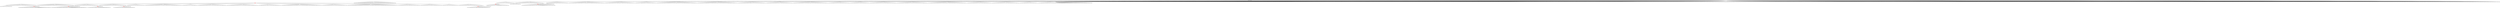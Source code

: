 digraph g {
	"50" -> "51";
	"51" [label="30"];
	"43" -> "44";
	"44" [color=indianred1, style=filled, label="12"];
	"42" -> "43";
	"43" [label="18"];
	"40" -> "41";
	"41" [color=indianred1, style=filled, label="9"];
	"39" -> "40";
	"40" [label="11"];
	"34" -> "35";
	"35" [color=indianred1, style=filled, label="16"];
	"33" -> "34";
	"34" [label="50"];
	"30" -> "31";
	"31" [color=indianred1, style=filled, label="15"];
	"29" -> "30";
	"30" [label="7"];
	"25" -> "26";
	"26" [label="47"];
	"25" -> "27";
	"27" [label="20"];
	"25" -> "28";
	"28" [label="24"];
	"25" -> "29";
	"29" [label="15"];
	"25" -> "32";
	"32" [label="34"];
	"25" -> "33";
	"33" [label="16"];
	"25" -> "36";
	"36" [label="26"];
	"25" -> "37";
	"37" [label="2"];
	"25" -> "38";
	"38" [label="22"];
	"25" -> "39";
	"39" [label="9"];
	"25" -> "42";
	"42" [label="12"];
	"25" -> "45";
	"45" [label="49"];
	"25" -> "46";
	"46" [label="27"];
	"25" -> "47";
	"47" [label="44"];
	"25" -> "48";
	"48" [label="6"];
	"25" -> "49";
	"49" [label="3"];
	"25" -> "50";
	"50" [label="46"];
	"24" -> "25";
	"25" [color=indianred1, style=filled, label="39"];
	"14" -> "15";
	"15" [color=indianred1, style=filled, label="1"];
	"13" -> "14";
	"14" [label="10"];
	"13" -> "16";
	"16" [label="13"];
	"12" -> "13";
	"13" [color=indianred1, style=filled, label="5"];
	"11" -> "12";
	"12" [label="1"];
	"7" -> "8";
	"8" [label="28"];
	"4" -> "5";
	"5" [color=indianred1, style=filled, label="38"];
	"3" -> "4";
	"4" [label="41"];
	"3" -> "6";
	"6" [label="8"];
	"0" -> "1";
	"1" [label="14"];
	"0" -> "2";
	"2" [label="33"];
	"0" -> "3";
	"3" [label="38"];
	"0" -> "7";
	"7" [label="17"];
	"0" -> "9";
	"9" [label="35"];
	"0" -> "10";
	"10" [label="45"];
	"0" -> "11";
	"11" [label="5"];
	"0" -> "17";
	"17" [label="36"];
	"0" -> "18";
	"18" [label="23"];
	"0" -> "19";
	"19" [label="48"];
	"0" -> "20";
	"20" [label="32"];
	"0" -> "21";
	"21" [label="19"];
	"0" -> "22";
	"22" [label="31"];
	"0" -> "23";
	"23" [label="29"];
	"0" -> "24";
	"24" [label="39"];
	"0" -> "52";
	"52" [label="40"];
	"0" -> "53";
	"53" [label="42"];
	"0" -> "54";
	"54" [label="25"];
	"0" -> "55";
	"55" [label="37"];
	"0" -> "56";
	"56" [label="21"];
	"0" -> "57";
	"57" [label="43"];
	"0" -> "58";
	"58" [label="4"];
	"0" [label="germline"];
	"0" -> "cell1";
	"cell1" [shape=box];
	"0" -> "cell2";
	"cell2" [shape=box];
	"37" -> "cell3";
	"cell3" [shape=box];
	"0" -> "cell4";
	"cell4" [shape=box];
	"9" -> "cell5";
	"cell5" [shape=box];
	"19" -> "cell6";
	"cell6" [shape=box];
	"0" -> "cell7";
	"cell7" [shape=box];
	"17" -> "cell8";
	"cell8" [shape=box];
	"54" -> "cell9";
	"cell9" [shape=box];
	"52" -> "cell10";
	"cell10" [shape=box];
	"0" -> "cell11";
	"cell11" [shape=box];
	"0" -> "cell12";
	"cell12" [shape=box];
	"28" -> "cell13";
	"cell13" [shape=box];
	"0" -> "cell14";
	"cell14" [shape=box];
	"0" -> "cell15";
	"cell15" [shape=box];
	"3" -> "cell16";
	"cell16" [shape=box];
	"24" -> "cell17";
	"cell17" [shape=box];
	"3" -> "cell18";
	"cell18" [shape=box];
	"11" -> "cell19";
	"cell19" [shape=box];
	"0" -> "cell20";
	"cell20" [shape=box];
	"0" -> "cell21";
	"cell21" [shape=box];
	"37" -> "cell22";
	"cell22" [shape=box];
	"28" -> "cell23";
	"cell23" [shape=box];
	"5" -> "cell24";
	"cell24" [shape=box];
	"58" -> "cell25";
	"cell25" [shape=box];
	"10" -> "cell26";
	"cell26" [shape=box];
	"20" -> "cell27";
	"cell27" [shape=box];
	"0" -> "cell28";
	"cell28" [shape=box];
	"0" -> "cell29";
	"cell29" [shape=box];
	"0" -> "cell30";
	"cell30" [shape=box];
	"0" -> "cell31";
	"cell31" [shape=box];
	"0" -> "cell32";
	"cell32" [shape=box];
	"0" -> "cell33";
	"cell33" [shape=box];
	"44" -> "cell34";
	"cell34" [shape=box];
	"41" -> "cell35";
	"cell35" [shape=box];
	"0" -> "cell36";
	"cell36" [shape=box];
	"36" -> "cell37";
	"cell37" [shape=box];
	"0" -> "cell38";
	"cell38" [shape=box];
	"0" -> "cell39";
	"cell39" [shape=box];
	"0" -> "cell40";
	"cell40" [shape=box];
	"0" -> "cell41";
	"cell41" [shape=box];
	"10" -> "cell42";
	"cell42" [shape=box];
	"42" -> "cell43";
	"cell43" [shape=box];
	"24" -> "cell44";
	"cell44" [shape=box];
	"7" -> "cell45";
	"cell45" [shape=box];
	"0" -> "cell46";
	"cell46" [shape=box];
	"22" -> "cell47";
	"cell47" [shape=box];
	"0" -> "cell48";
	"cell48" [shape=box];
	"33" -> "cell49";
	"cell49" [shape=box];
	"29" -> "cell50";
	"cell50" [shape=box];
	"0" -> "cell51";
	"cell51" [shape=box];
	"53" -> "cell52";
	"cell52" [shape=box];
	"15" -> "cell53";
	"cell53" [shape=box];
	"0" -> "cell54";
	"cell54" [shape=box];
	"0" -> "cell55";
	"cell55" [shape=box];
	"0" -> "cell56";
	"cell56" [shape=box];
	"0" -> "cell57";
	"cell57" [shape=box];
	"35" -> "cell58";
	"cell58" [shape=box];
	"0" -> "cell59";
	"cell59" [shape=box];
	"19" -> "cell60";
	"cell60" [shape=box];
	"18" -> "cell61";
	"cell61" [shape=box];
	"52" -> "cell62";
	"cell62" [shape=box];
	"58" -> "cell63";
	"cell63" [shape=box];
	"0" -> "cell64";
	"cell64" [shape=box];
	"1" -> "cell65";
	"cell65" [shape=box];
	"5" -> "cell66";
	"cell66" [shape=box];
	"0" -> "cell67";
	"cell67" [shape=box];
	"0" -> "cell68";
	"cell68" [shape=box];
	"0" -> "cell69";
	"cell69" [shape=box];
	"0" -> "cell70";
	"cell70" [shape=box];
	"33" -> "cell71";
	"cell71" [shape=box];
	"21" -> "cell72";
	"cell72" [shape=box];
	"0" -> "cell73";
	"cell73" [shape=box];
	"0" -> "cell74";
	"cell74" [shape=box];
	"0" -> "cell75";
	"cell75" [shape=box];
	"42" -> "cell76";
	"cell76" [shape=box];
	"18" -> "cell77";
	"cell77" [shape=box];
	"35" -> "cell78";
	"cell78" [shape=box];
	"41" -> "cell79";
	"cell79" [shape=box];
	"0" -> "cell80";
	"cell80" [shape=box];
	"0" -> "cell81";
	"cell81" [shape=box];
	"13" -> "cell82";
	"cell82" [shape=box];
	"0" -> "cell83";
	"cell83" [shape=box];
	"29" -> "cell84";
	"cell84" [shape=box];
	"0" -> "cell85";
	"cell85" [shape=box];
	"0" -> "cell86";
	"cell86" [shape=box];
	"52" -> "cell87";
	"cell87" [shape=box];
	"23" -> "cell88";
	"cell88" [shape=box];
	"10" -> "cell89";
	"cell89" [shape=box];
	"0" -> "cell90";
	"cell90" [shape=box];
	"0" -> "cell91";
	"cell91" [shape=box];
	"22" -> "cell92";
	"cell92" [shape=box];
	"0" -> "cell93";
	"cell93" [shape=box];
	"0" -> "cell94";
	"cell94" [shape=box];
	"0" -> "cell95";
	"cell95" [shape=box];
	"45" -> "cell96";
	"cell96" [shape=box];
	"0" -> "cell97";
	"cell97" [shape=box];
	"37" -> "cell98";
	"cell98" [shape=box];
	"47" -> "cell99";
	"cell99" [shape=box];
	"38" -> "cell100";
	"cell100" [shape=box];
	"31" -> "cell101";
	"cell101" [shape=box];
	"41" -> "cell102";
	"cell102" [shape=box];
	"23" -> "cell103";
	"cell103" [shape=box];
	"42" -> "cell104";
	"cell104" [shape=box];
	"0" -> "cell105";
	"cell105" [shape=box];
	"58" -> "cell106";
	"cell106" [shape=box];
	"58" -> "cell107";
	"cell107" [shape=box];
	"0" -> "cell108";
	"cell108" [shape=box];
	"0" -> "cell109";
	"cell109" [shape=box];
	"24" -> "cell110";
	"cell110" [shape=box];
	"0" -> "cell111";
	"cell111" [shape=box];
	"0" -> "cell112";
	"cell112" [shape=box];
	"52" -> "cell113";
	"cell113" [shape=box];
	"0" -> "cell114";
	"cell114" [shape=box];
	"0" -> "cell115";
	"cell115" [shape=box];
	"0" -> "cell116";
	"cell116" [shape=box];
	"0" -> "cell117";
	"cell117" [shape=box];
	"8" -> "cell118";
	"cell118" [shape=box];
	"0" -> "cell119";
	"cell119" [shape=box];
	"0" -> "cell120";
	"cell120" [shape=box];
	"7" -> "cell121";
	"cell121" [shape=box];
	"52" -> "cell122";
	"cell122" [shape=box];
	"37" -> "cell123";
	"cell123" [shape=box];
	"2" -> "cell124";
	"cell124" [shape=box];
	"54" -> "cell125";
	"cell125" [shape=box];
	"53" -> "cell126";
	"cell126" [shape=box];
	"0" -> "cell127";
	"cell127" [shape=box];
	"4" -> "cell128";
	"cell128" [shape=box];
	"17" -> "cell129";
	"cell129" [shape=box];
	"17" -> "cell130";
	"cell130" [shape=box];
	"0" -> "cell131";
	"cell131" [shape=box];
	"46" -> "cell132";
	"cell132" [shape=box];
	"35" -> "cell133";
	"cell133" [shape=box];
	"36" -> "cell134";
	"cell134" [shape=box];
	"0" -> "cell135";
	"cell135" [shape=box];
	"23" -> "cell136";
	"cell136" [shape=box];
	"18" -> "cell137";
	"cell137" [shape=box];
	"51" -> "cell138";
	"cell138" [shape=box];
	"0" -> "cell139";
	"cell139" [shape=box];
	"19" -> "cell140";
	"cell140" [shape=box];
	"26" -> "cell141";
	"cell141" [shape=box];
	"46" -> "cell142";
	"cell142" [shape=box];
	"0" -> "cell143";
	"cell143" [shape=box];
	"0" -> "cell144";
	"cell144" [shape=box];
	"0" -> "cell145";
	"cell145" [shape=box];
	"0" -> "cell146";
	"cell146" [shape=box];
	"0" -> "cell147";
	"cell147" [shape=box];
	"0" -> "cell148";
	"cell148" [shape=box];
	"0" -> "cell149";
	"cell149" [shape=box];
	"22" -> "cell150";
	"cell150" [shape=box];
	"0" -> "cell151";
	"cell151" [shape=box];
	"57" -> "cell152";
	"cell152" [shape=box];
	"17" -> "cell153";
	"cell153" [shape=box];
	"46" -> "cell154";
	"cell154" [shape=box];
	"0" -> "cell155";
	"cell155" [shape=box];
	"37" -> "cell156";
	"cell156" [shape=box];
	"50" -> "cell157";
	"cell157" [shape=box];
	"42" -> "cell158";
	"cell158" [shape=box];
	"35" -> "cell159";
	"cell159" [shape=box];
	"0" -> "cell160";
	"cell160" [shape=box];
	"17" -> "cell161";
	"cell161" [shape=box];
	"58" -> "cell162";
	"cell162" [shape=box];
	"0" -> "cell163";
	"cell163" [shape=box];
	"0" -> "cell164";
	"cell164" [shape=box];
	"53" -> "cell165";
	"cell165" [shape=box];
	"0" -> "cell166";
	"cell166" [shape=box];
	"33" -> "cell167";
	"cell167" [shape=box];
	"0" -> "cell168";
	"cell168" [shape=box];
	"6" -> "cell169";
	"cell169" [shape=box];
	"0" -> "cell170";
	"cell170" [shape=box];
	"0" -> "cell171";
	"cell171" [shape=box];
	"53" -> "cell172";
	"cell172" [shape=box];
	"57" -> "cell173";
	"cell173" [shape=box];
	"21" -> "cell174";
	"cell174" [shape=box];
	"31" -> "cell175";
	"cell175" [shape=box];
	"0" -> "cell176";
	"cell176" [shape=box];
	"0" -> "cell177";
	"cell177" [shape=box];
	"11" -> "cell178";
	"cell178" [shape=box];
	"0" -> "cell179";
	"cell179" [shape=box];
	"0" -> "cell180";
	"cell180" [shape=box];
	"0" -> "cell181";
	"cell181" [shape=box];
	"54" -> "cell182";
	"cell182" [shape=box];
	"5" -> "cell183";
	"cell183" [shape=box];
	"5" -> "cell184";
	"cell184" [shape=box];
	"24" -> "cell185";
	"cell185" [shape=box];
	"0" -> "cell186";
	"cell186" [shape=box];
	"38" -> "cell187";
	"cell187" [shape=box];
	"10" -> "cell188";
	"cell188" [shape=box];
	"9" -> "cell189";
	"cell189" [shape=box];
	"29" -> "cell190";
	"cell190" [shape=box];
	"45" -> "cell191";
	"cell191" [shape=box];
	"0" -> "cell192";
	"cell192" [shape=box];
	"0" -> "cell193";
	"cell193" [shape=box];
	"0" -> "cell194";
	"cell194" [shape=box];
	"0" -> "cell195";
	"cell195" [shape=box];
	"50" -> "cell196";
	"cell196" [shape=box];
	"0" -> "cell197";
	"cell197" [shape=box];
	"0" -> "cell198";
	"cell198" [shape=box];
	"9" -> "cell199";
	"cell199" [shape=box];
	"0" -> "cell200";
	"cell200" [shape=box];
	"0" -> "cell201";
	"cell201" [shape=box];
	"7" -> "cell202";
	"cell202" [shape=box];
	"0" -> "cell203";
	"cell203" [shape=box];
	"0" -> "cell204";
	"cell204" [shape=box];
	"28" -> "cell205";
	"cell205" [shape=box];
	"0" -> "cell206";
	"cell206" [shape=box];
	"0" -> "cell207";
	"cell207" [shape=box];
	"0" -> "cell208";
	"cell208" [shape=box];
	"0" -> "cell209";
	"cell209" [shape=box];
	"29" -> "cell210";
	"cell210" [shape=box];
	"9" -> "cell211";
	"cell211" [shape=box];
	"0" -> "cell212";
	"cell212" [shape=box];
	"39" -> "cell213";
	"cell213" [shape=box];
	"0" -> "cell214";
	"cell214" [shape=box];
	"1" -> "cell215";
	"cell215" [shape=box];
	"0" -> "cell216";
	"cell216" [shape=box];
	"10" -> "cell217";
	"cell217" [shape=box];
	"13" -> "cell218";
	"cell218" [shape=box];
	"0" -> "cell219";
	"cell219" [shape=box];
	"28" -> "cell220";
	"cell220" [shape=box];
	"40" -> "cell221";
	"cell221" [shape=box];
	"0" -> "cell222";
	"cell222" [shape=box];
	"0" -> "cell223";
	"cell223" [shape=box];
	"10" -> "cell224";
	"cell224" [shape=box];
	"0" -> "cell225";
	"cell225" [shape=box];
	"0" -> "cell226";
	"cell226" [shape=box];
	"0" -> "cell227";
	"cell227" [shape=box];
	"0" -> "cell228";
	"cell228" [shape=box];
	"0" -> "cell229";
	"cell229" [shape=box];
	"0" -> "cell230";
	"cell230" [shape=box];
	"0" -> "cell231";
	"cell231" [shape=box];
	"0" -> "cell232";
	"cell232" [shape=box];
	"0" -> "cell233";
	"cell233" [shape=box];
	"58" -> "cell234";
	"cell234" [shape=box];
	"40" -> "cell235";
	"cell235" [shape=box];
	"1" -> "cell236";
	"cell236" [shape=box];
	"0" -> "cell237";
	"cell237" [shape=box];
	"32" -> "cell238";
	"cell238" [shape=box];
	"0" -> "cell239";
	"cell239" [shape=box];
	"0" -> "cell240";
	"cell240" [shape=box];
	"0" -> "cell241";
	"cell241" [shape=box];
	"0" -> "cell242";
	"cell242" [shape=box];
	"37" -> "cell243";
	"cell243" [shape=box];
	"0" -> "cell244";
	"cell244" [shape=box];
	"0" -> "cell245";
	"cell245" [shape=box];
	"58" -> "cell246";
	"cell246" [shape=box];
	"0" -> "cell247";
	"cell247" [shape=box];
	"0" -> "cell248";
	"cell248" [shape=box];
	"13" -> "cell249";
	"cell249" [shape=box];
	"54" -> "cell250";
	"cell250" [shape=box];
	"16" -> "cell251";
	"cell251" [shape=box];
	"0" -> "cell252";
	"cell252" [shape=box];
	"49" -> "cell253";
	"cell253" [shape=box];
	"0" -> "cell254";
	"cell254" [shape=box];
	"0" -> "cell255";
	"cell255" [shape=box];
	"0" -> "cell256";
	"cell256" [shape=box];
	"10" -> "cell257";
	"cell257" [shape=box];
	"6" -> "cell258";
	"cell258" [shape=box];
	"39" -> "cell259";
	"cell259" [shape=box];
	"0" -> "cell260";
	"cell260" [shape=box];
	"0" -> "cell261";
	"cell261" [shape=box];
	"42" -> "cell262";
	"cell262" [shape=box];
	"0" -> "cell263";
	"cell263" [shape=box];
	"31" -> "cell264";
	"cell264" [shape=box];
	"29" -> "cell265";
	"cell265" [shape=box];
	"0" -> "cell266";
	"cell266" [shape=box];
	"38" -> "cell267";
	"cell267" [shape=box];
	"5" -> "cell268";
	"cell268" [shape=box];
	"44" -> "cell269";
	"cell269" [shape=box];
	"1" -> "cell270";
	"cell270" [shape=box];
	"52" -> "cell271";
	"cell271" [shape=box];
	"39" -> "cell272";
	"cell272" [shape=box];
	"35" -> "cell273";
	"cell273" [shape=box];
	"45" -> "cell274";
	"cell274" [shape=box];
	"0" -> "cell275";
	"cell275" [shape=box];
	"0" -> "cell276";
	"cell276" [shape=box];
	"0" -> "cell277";
	"cell277" [shape=box];
	"41" -> "cell278";
	"cell278" [shape=box];
	"26" -> "cell279";
	"cell279" [shape=box];
	"0" -> "cell280";
	"cell280" [shape=box];
	"0" -> "cell281";
	"cell281" [shape=box];
	"0" -> "cell282";
	"cell282" [shape=box];
	"18" -> "cell283";
	"cell283" [shape=box];
	"1" -> "cell284";
	"cell284" [shape=box];
	"0" -> "cell285";
	"cell285" [shape=box];
	"0" -> "cell286";
	"cell286" [shape=box];
	"0" -> "cell287";
	"cell287" [shape=box];
	"19" -> "cell288";
	"cell288" [shape=box];
	"0" -> "cell289";
	"cell289" [shape=box];
	"45" -> "cell290";
	"cell290" [shape=box];
	"0" -> "cell291";
	"cell291" [shape=box];
	"32" -> "cell292";
	"cell292" [shape=box];
	"0" -> "cell293";
	"cell293" [shape=box];
	"0" -> "cell294";
	"cell294" [shape=box];
	"26" -> "cell295";
	"cell295" [shape=box];
	"58" -> "cell296";
	"cell296" [shape=box];
	"0" -> "cell297";
	"cell297" [shape=box];
	"0" -> "cell298";
	"cell298" [shape=box];
	"0" -> "cell299";
	"cell299" [shape=box];
	"5" -> "cell300";
	"cell300" [shape=box];
	"0" -> "cell301";
	"cell301" [shape=box];
	"15" -> "cell302";
	"cell302" [shape=box];
	"22" -> "cell303";
	"cell303" [shape=box];
	"53" -> "cell304";
	"cell304" [shape=box];
	"53" -> "cell305";
	"cell305" [shape=box];
	"53" -> "cell306";
	"cell306" [shape=box];
	"0" -> "cell307";
	"cell307" [shape=box];
	"0" -> "cell308";
	"cell308" [shape=box];
	"0" -> "cell309";
	"cell309" [shape=box];
	"0" -> "cell310";
	"cell310" [shape=box];
	"1" -> "cell311";
	"cell311" [shape=box];
	"0" -> "cell312";
	"cell312" [shape=box];
	"0" -> "cell313";
	"cell313" [shape=box];
	"0" -> "cell314";
	"cell314" [shape=box];
	"0" -> "cell315";
	"cell315" [shape=box];
	"0" -> "cell316";
	"cell316" [shape=box];
	"0" -> "cell317";
	"cell317" [shape=box];
	"45" -> "cell318";
	"cell318" [shape=box];
	"0" -> "cell319";
	"cell319" [shape=box];
	"0" -> "cell320";
	"cell320" [shape=box];
	"3" -> "cell321";
	"cell321" [shape=box];
	"0" -> "cell322";
	"cell322" [shape=box];
	"29" -> "cell323";
	"cell323" [shape=box];
	"15" -> "cell324";
	"cell324" [shape=box];
	"1" -> "cell325";
	"cell325" [shape=box];
	"0" -> "cell326";
	"cell326" [shape=box];
	"46" -> "cell327";
	"cell327" [shape=box];
	"0" -> "cell328";
	"cell328" [shape=box];
	"0" -> "cell329";
	"cell329" [shape=box];
	"46" -> "cell330";
	"cell330" [shape=box];
	"26" -> "cell331";
	"cell331" [shape=box];
	"0" -> "cell332";
	"cell332" [shape=box];
	"0" -> "cell333";
	"cell333" [shape=box];
	"0" -> "cell334";
	"cell334" [shape=box];
	"0" -> "cell335";
	"cell335" [shape=box];
	"0" -> "cell336";
	"cell336" [shape=box];
	"17" -> "cell337";
	"cell337" [shape=box];
	"28" -> "cell338";
	"cell338" [shape=box];
	"16" -> "cell339";
	"cell339" [shape=box];
	"37" -> "cell340";
	"cell340" [shape=box];
	"49" -> "cell341";
	"cell341" [shape=box];
	"44" -> "cell342";
	"cell342" [shape=box];
	"47" -> "cell343";
	"cell343" [shape=box];
	"0" -> "cell344";
	"cell344" [shape=box];
	"0" -> "cell345";
	"cell345" [shape=box];
	"24" -> "cell346";
	"cell346" [shape=box];
	"41" -> "cell347";
	"cell347" [shape=box];
	"45" -> "cell348";
	"cell348" [shape=box];
	"0" -> "cell349";
	"cell349" [shape=box];
	"0" -> "cell350";
	"cell350" [shape=box];
	"18" -> "cell351";
	"cell351" [shape=box];
	"3" -> "cell352";
	"cell352" [shape=box];
	"50" -> "cell353";
	"cell353" [shape=box];
	"17" -> "cell354";
	"cell354" [shape=box];
	"24" -> "cell355";
	"cell355" [shape=box];
	"0" -> "cell356";
	"cell356" [shape=box];
	"32" -> "cell357";
	"cell357" [shape=box];
	"0" -> "cell358";
	"cell358" [shape=box];
	"0" -> "cell359";
	"cell359" [shape=box];
	"15" -> "cell360";
	"cell360" [shape=box];
	"0" -> "cell361";
	"cell361" [shape=box];
	"32" -> "cell362";
	"cell362" [shape=box];
	"54" -> "cell363";
	"cell363" [shape=box];
	"0" -> "cell364";
	"cell364" [shape=box];
	"9" -> "cell365";
	"cell365" [shape=box];
	"28" -> "cell366";
	"cell366" [shape=box];
	"18" -> "cell367";
	"cell367" [shape=box];
	"2" -> "cell368";
	"cell368" [shape=box];
	"16" -> "cell369";
	"cell369" [shape=box];
	"0" -> "cell370";
	"cell370" [shape=box];
	"31" -> "cell371";
	"cell371" [shape=box];
	"0" -> "cell372";
	"cell372" [shape=box];
	"31" -> "cell373";
	"cell373" [shape=box];
	"0" -> "cell374";
	"cell374" [shape=box];
	"0" -> "cell375";
	"cell375" [shape=box];
	"0" -> "cell376";
	"cell376" [shape=box];
	"23" -> "cell377";
	"cell377" [shape=box];
	"0" -> "cell378";
	"cell378" [shape=box];
	"0" -> "cell379";
	"cell379" [shape=box];
	"0" -> "cell380";
	"cell380" [shape=box];
	"39" -> "cell381";
	"cell381" [shape=box];
	"0" -> "cell382";
	"cell382" [shape=box];
	"55" -> "cell383";
	"cell383" [shape=box];
	"0" -> "cell384";
	"cell384" [shape=box];
	"18" -> "cell385";
	"cell385" [shape=box];
	"0" -> "cell386";
	"cell386" [shape=box];
	"0" -> "cell387";
	"cell387" [shape=box];
	"0" -> "cell388";
	"cell388" [shape=box];
	"0" -> "cell389";
	"cell389" [shape=box];
	"48" -> "cell390";
	"cell390" [shape=box];
	"37" -> "cell391";
	"cell391" [shape=box];
	"55" -> "cell392";
	"cell392" [shape=box];
	"22" -> "cell393";
	"cell393" [shape=box];
	"7" -> "cell394";
	"cell394" [shape=box];
	"0" -> "cell395";
	"cell395" [shape=box];
	"47" -> "cell396";
	"cell396" [shape=box];
	"0" -> "cell397";
	"cell397" [shape=box];
	"41" -> "cell398";
	"cell398" [shape=box];
	"0" -> "cell399";
	"cell399" [shape=box];
	"55" -> "cell400";
	"cell400" [shape=box];
	"44" -> "cell401";
	"cell401" [shape=box];
	"0" -> "cell402";
	"cell402" [shape=box];
	"15" -> "cell403";
	"cell403" [shape=box];
	"18" -> "cell404";
	"cell404" [shape=box];
	"7" -> "cell405";
	"cell405" [shape=box];
	"0" -> "cell406";
	"cell406" [shape=box];
	"39" -> "cell407";
	"cell407" [shape=box];
	"45" -> "cell408";
	"cell408" [shape=box];
	"0" -> "cell409";
	"cell409" [shape=box];
	"0" -> "cell410";
	"cell410" [shape=box];
	"0" -> "cell411";
	"cell411" [shape=box];
	"0" -> "cell412";
	"cell412" [shape=box];
	"0" -> "cell413";
	"cell413" [shape=box];
	"0" -> "cell414";
	"cell414" [shape=box];
	"11" -> "cell415";
	"cell415" [shape=box];
	"0" -> "cell416";
	"cell416" [shape=box];
	"8" -> "cell417";
	"cell417" [shape=box];
	"56" -> "cell418";
	"cell418" [shape=box];
	"0" -> "cell419";
	"cell419" [shape=box];
	"13" -> "cell420";
	"cell420" [shape=box];
	"48" -> "cell421";
	"cell421" [shape=box];
	"0" -> "cell422";
	"cell422" [shape=box];
	"0" -> "cell423";
	"cell423" [shape=box];
	"37" -> "cell424";
	"cell424" [shape=box];
	"42" -> "cell425";
	"cell425" [shape=box];
	"0" -> "cell426";
	"cell426" [shape=box];
	"0" -> "cell427";
	"cell427" [shape=box];
	"0" -> "cell428";
	"cell428" [shape=box];
	"45" -> "cell429";
	"cell429" [shape=box];
	"50" -> "cell430";
	"cell430" [shape=box];
	"1" -> "cell431";
	"cell431" [shape=box];
	"42" -> "cell432";
	"cell432" [shape=box];
	"17" -> "cell433";
	"cell433" [shape=box];
	"0" -> "cell434";
	"cell434" [shape=box];
	"0" -> "cell435";
	"cell435" [shape=box];
	"0" -> "cell436";
	"cell436" [shape=box];
	"0" -> "cell437";
	"cell437" [shape=box];
	"7" -> "cell438";
	"cell438" [shape=box];
	"40" -> "cell439";
	"cell439" [shape=box];
	"58" -> "cell440";
	"cell440" [shape=box];
	"0" -> "cell441";
	"cell441" [shape=box];
	"3" -> "cell442";
	"cell442" [shape=box];
	"32" -> "cell443";
	"cell443" [shape=box];
	"0" -> "cell444";
	"cell444" [shape=box];
	"13" -> "cell445";
	"cell445" [shape=box];
	"56" -> "cell446";
	"cell446" [shape=box];
	"0" -> "cell447";
	"cell447" [shape=box];
	"0" -> "cell448";
	"cell448" [shape=box];
	"0" -> "cell449";
	"cell449" [shape=box];
	"0" -> "cell450";
	"cell450" [shape=box];
	"0" -> "cell451";
	"cell451" [shape=box];
	"0" -> "cell452";
	"cell452" [shape=box];
	"32" -> "cell453";
	"cell453" [shape=box];
	"0" -> "cell454";
	"cell454" [shape=box];
	"0" -> "cell455";
	"cell455" [shape=box];
	"32" -> "cell456";
	"cell456" [shape=box];
	"26" -> "cell457";
	"cell457" [shape=box];
	"0" -> "cell458";
	"cell458" [shape=box];
	"0" -> "cell459";
	"cell459" [shape=box];
	"13" -> "cell460";
	"cell460" [shape=box];
	"0" -> "cell461";
	"cell461" [shape=box];
	"4" -> "cell462";
	"cell462" [shape=box];
	"0" -> "cell463";
	"cell463" [shape=box];
	"0" -> "cell464";
	"cell464" [shape=box];
	"0" -> "cell465";
	"cell465" [shape=box];
	"0" -> "cell466";
	"cell466" [shape=box];
	"49" -> "cell467";
	"cell467" [shape=box];
	"49" -> "cell468";
	"cell468" [shape=box];
	"1" -> "cell469";
	"cell469" [shape=box];
	"0" -> "cell470";
	"cell470" [shape=box];
	"0" -> "cell471";
	"cell471" [shape=box];
	"0" -> "cell472";
	"cell472" [shape=box];
	"50" -> "cell473";
	"cell473" [shape=box];
	"0" -> "cell474";
	"cell474" [shape=box];
	"0" -> "cell475";
	"cell475" [shape=box];
	"0" -> "cell476";
	"cell476" [shape=box];
	"17" -> "cell477";
	"cell477" [shape=box];
	"0" -> "cell478";
	"cell478" [shape=box];
	"7" -> "cell479";
	"cell479" [shape=box];
	"0" -> "cell480";
	"cell480" [shape=box];
	"0" -> "cell481";
	"cell481" [shape=box];
	"27" -> "cell482";
	"cell482" [shape=box];
	"0" -> "cell483";
	"cell483" [shape=box];
	"13" -> "cell484";
	"cell484" [shape=box];
	"0" -> "cell485";
	"cell485" [shape=box];
	"0" -> "cell486";
	"cell486" [shape=box];
	"47" -> "cell487";
	"cell487" [shape=box];
	"54" -> "cell488";
	"cell488" [shape=box];
	"0" -> "cell489";
	"cell489" [shape=box];
	"33" -> "cell490";
	"cell490" [shape=box];
	"31" -> "cell491";
	"cell491" [shape=box];
	"0" -> "cell492";
	"cell492" [shape=box];
	"10" -> "cell493";
	"cell493" [shape=box];
	"0" -> "cell494";
	"cell494" [shape=box];
	"38" -> "cell495";
	"cell495" [shape=box];
	"0" -> "cell496";
	"cell496" [shape=box];
	"0" -> "cell497";
	"cell497" [shape=box];
	"0" -> "cell498";
	"cell498" [shape=box];
	"49" -> "cell499";
	"cell499" [shape=box];
	"0" -> "cell500";
	"cell500" [shape=box];
	"5" -> "cell501";
	"cell501" [shape=box];
	"0" -> "cell502";
	"cell502" [shape=box];
	"0" -> "cell503";
	"cell503" [shape=box];
	"0" -> "cell504";
	"cell504" [shape=box];
	"38" -> "cell505";
	"cell505" [shape=box];
	"0" -> "cell506";
	"cell506" [shape=box];
	"32" -> "cell507";
	"cell507" [shape=box];
	"0" -> "cell508";
	"cell508" [shape=box];
	"54" -> "cell509";
	"cell509" [shape=box];
	"0" -> "cell510";
	"cell510" [shape=box];
	"15" -> "cell511";
	"cell511" [shape=box];
	"0" -> "cell512";
	"cell512" [shape=box];
	"0" -> "cell513";
	"cell513" [shape=box];
	"16" -> "cell514";
	"cell514" [shape=box];
	"45" -> "cell515";
	"cell515" [shape=box];
	"0" -> "cell516";
	"cell516" [shape=box];
	"26" -> "cell517";
	"cell517" [shape=box];
	"53" -> "cell518";
	"cell518" [shape=box];
	"0" -> "cell519";
	"cell519" [shape=box];
	"24" -> "cell520";
	"cell520" [shape=box];
	"26" -> "cell521";
	"cell521" [shape=box];
	"0" -> "cell522";
	"cell522" [shape=box];
	"0" -> "cell523";
	"cell523" [shape=box];
	"27" -> "cell524";
	"cell524" [shape=box];
	"5" -> "cell525";
	"cell525" [shape=box];
	"21" -> "cell526";
	"cell526" [shape=box];
	"1" -> "cell527";
	"cell527" [shape=box];
	"41" -> "cell528";
	"cell528" [shape=box];
	"26" -> "cell529";
	"cell529" [shape=box];
	"22" -> "cell530";
	"cell530" [shape=box];
	"56" -> "cell531";
	"cell531" [shape=box];
	"0" -> "cell532";
	"cell532" [shape=box];
	"0" -> "cell533";
	"cell533" [shape=box];
	"56" -> "cell534";
	"cell534" [shape=box];
	"21" -> "cell535";
	"cell535" [shape=box];
	"41" -> "cell536";
	"cell536" [shape=box];
	"2" -> "cell537";
	"cell537" [shape=box];
	"39" -> "cell538";
	"cell538" [shape=box];
	"0" -> "cell539";
	"cell539" [shape=box];
	"0" -> "cell540";
	"cell540" [shape=box];
	"0" -> "cell541";
	"cell541" [shape=box];
	"0" -> "cell542";
	"cell542" [shape=box];
	"39" -> "cell543";
	"cell543" [shape=box];
	"24" -> "cell544";
	"cell544" [shape=box];
	"0" -> "cell545";
	"cell545" [shape=box];
	"0" -> "cell546";
	"cell546" [shape=box];
	"21" -> "cell547";
	"cell547" [shape=box];
	"47" -> "cell548";
	"cell548" [shape=box];
	"39" -> "cell549";
	"cell549" [shape=box];
	"0" -> "cell550";
	"cell550" [shape=box];
	"0" -> "cell551";
	"cell551" [shape=box];
	"0" -> "cell552";
	"cell552" [shape=box];
	"0" -> "cell553";
	"cell553" [shape=box];
	"31" -> "cell554";
	"cell554" [shape=box];
	"0" -> "cell555";
	"cell555" [shape=box];
	"0" -> "cell556";
	"cell556" [shape=box];
	"0" -> "cell557";
	"cell557" [shape=box];
	"0" -> "cell558";
	"cell558" [shape=box];
	"0" -> "cell559";
	"cell559" [shape=box];
	"0" -> "cell560";
	"cell560" [shape=box];
	"13" -> "cell561";
	"cell561" [shape=box];
	"0" -> "cell562";
	"cell562" [shape=box];
	"20" -> "cell563";
	"cell563" [shape=box];
	"42" -> "cell564";
	"cell564" [shape=box];
	"0" -> "cell565";
	"cell565" [shape=box];
	"0" -> "cell566";
	"cell566" [shape=box];
	"51" -> "cell567";
	"cell567" [shape=box];
	"3" -> "cell568";
	"cell568" [shape=box];
	"36" -> "cell569";
	"cell569" [shape=box];
	"0" -> "cell570";
	"cell570" [shape=box];
	"50" -> "cell571";
	"cell571" [shape=box];
	"0" -> "cell572";
	"cell572" [shape=box];
	"0" -> "cell573";
	"cell573" [shape=box];
	"0" -> "cell574";
	"cell574" [shape=box];
	"50" -> "cell575";
	"cell575" [shape=box];
	"17" -> "cell576";
	"cell576" [shape=box];
	"32" -> "cell577";
	"cell577" [shape=box];
	"0" -> "cell578";
	"cell578" [shape=box];
	"2" -> "cell579";
	"cell579" [shape=box];
	"0" -> "cell580";
	"cell580" [shape=box];
	"17" -> "cell581";
	"cell581" [shape=box];
	"0" -> "cell582";
	"cell582" [shape=box];
	"34" -> "cell583";
	"cell583" [shape=box];
	"0" -> "cell584";
	"cell584" [shape=box];
	"57" -> "cell585";
	"cell585" [shape=box];
	"56" -> "cell586";
	"cell586" [shape=box];
	"50" -> "cell587";
	"cell587" [shape=box];
	"20" -> "cell588";
	"cell588" [shape=box];
	"0" -> "cell589";
	"cell589" [shape=box];
	"39" -> "cell590";
	"cell590" [shape=box];
	"0" -> "cell591";
	"cell591" [shape=box];
	"52" -> "cell592";
	"cell592" [shape=box];
	"15" -> "cell593";
	"cell593" [shape=box];
	"0" -> "cell594";
	"cell594" [shape=box];
	"3" -> "cell595";
	"cell595" [shape=box];
	"0" -> "cell596";
	"cell596" [shape=box];
	"45" -> "cell597";
	"cell597" [shape=box];
	"15" -> "cell598";
	"cell598" [shape=box];
	"0" -> "cell599";
	"cell599" [shape=box];
	"5" -> "cell600";
	"cell600" [shape=box];
	"0" -> "cell601";
	"cell601" [shape=box];
	"0" -> "cell602";
	"cell602" [shape=box];
	"36" -> "cell603";
	"cell603" [shape=box];
	"21" -> "cell604";
	"cell604" [shape=box];
	"0" -> "cell605";
	"cell605" [shape=box];
	"36" -> "cell606";
	"cell606" [shape=box];
	"0" -> "cell607";
	"cell607" [shape=box];
	"35" -> "cell608";
	"cell608" [shape=box];
	"57" -> "cell609";
	"cell609" [shape=box];
	"54" -> "cell610";
	"cell610" [shape=box];
	"20" -> "cell611";
	"cell611" [shape=box];
	"40" -> "cell612";
	"cell612" [shape=box];
	"33" -> "cell613";
	"cell613" [shape=box];
	"1" -> "cell614";
	"cell614" [shape=box];
	"0" -> "cell615";
	"cell615" [shape=box];
	"9" -> "cell616";
	"cell616" [shape=box];
	"0" -> "cell617";
	"cell617" [shape=box];
	"0" -> "cell618";
	"cell618" [shape=box];
	"23" -> "cell619";
	"cell619" [shape=box];
	"0" -> "cell620";
	"cell620" [shape=box];
	"0" -> "cell621";
	"cell621" [shape=box];
	"0" -> "cell622";
	"cell622" [shape=box];
	"0" -> "cell623";
	"cell623" [shape=box];
	"36" -> "cell624";
	"cell624" [shape=box];
	"0" -> "cell625";
	"cell625" [shape=box];
	"0" -> "cell626";
	"cell626" [shape=box];
	"0" -> "cell627";
	"cell627" [shape=box];
	"34" -> "cell628";
	"cell628" [shape=box];
	"0" -> "cell629";
	"cell629" [shape=box];
	"0" -> "cell630";
	"cell630" [shape=box];
	"0" -> "cell631";
	"cell631" [shape=box];
	"0" -> "cell632";
	"cell632" [shape=box];
	"52" -> "cell633";
	"cell633" [shape=box];
	"0" -> "cell634";
	"cell634" [shape=box];
	"0" -> "cell635";
	"cell635" [shape=box];
	"0" -> "cell636";
	"cell636" [shape=box];
	"0" -> "cell637";
	"cell637" [shape=box];
	"0" -> "cell638";
	"cell638" [shape=box];
	"56" -> "cell639";
	"cell639" [shape=box];
	"0" -> "cell640";
	"cell640" [shape=box];
	"5" -> "cell641";
	"cell641" [shape=box];
	"33" -> "cell642";
	"cell642" [shape=box];
	"9" -> "cell643";
	"cell643" [shape=box];
	"47" -> "cell644";
	"cell644" [shape=box];
	"0" -> "cell645";
	"cell645" [shape=box];
	"5" -> "cell646";
	"cell646" [shape=box];
	"0" -> "cell647";
	"cell647" [shape=box];
	"22" -> "cell648";
	"cell648" [shape=box];
	"1" -> "cell649";
	"cell649" [shape=box];
	"46" -> "cell650";
	"cell650" [shape=box];
	"26" -> "cell651";
	"cell651" [shape=box];
	"1" -> "cell652";
	"cell652" [shape=box];
	"29" -> "cell653";
	"cell653" [shape=box];
	"0" -> "cell654";
	"cell654" [shape=box];
	"22" -> "cell655";
	"cell655" [shape=box];
	"0" -> "cell656";
	"cell656" [shape=box];
	"41" -> "cell657";
	"cell657" [shape=box];
	"0" -> "cell658";
	"cell658" [shape=box];
	"0" -> "cell659";
	"cell659" [shape=box];
	"5" -> "cell660";
	"cell660" [shape=box];
	"45" -> "cell661";
	"cell661" [shape=box];
	"0" -> "cell662";
	"cell662" [shape=box];
	"53" -> "cell663";
	"cell663" [shape=box];
	"0" -> "cell664";
	"cell664" [shape=box];
	"0" -> "cell665";
	"cell665" [shape=box];
	"45" -> "cell666";
	"cell666" [shape=box];
	"0" -> "cell667";
	"cell667" [shape=box];
	"0" -> "cell668";
	"cell668" [shape=box];
	"36" -> "cell669";
	"cell669" [shape=box];
	"20" -> "cell670";
	"cell670" [shape=box];
	"0" -> "cell671";
	"cell671" [shape=box];
	"15" -> "cell672";
	"cell672" [shape=box];
	"0" -> "cell673";
	"cell673" [shape=box];
	"0" -> "cell674";
	"cell674" [shape=box];
	"0" -> "cell675";
	"cell675" [shape=box];
	"45" -> "cell676";
	"cell676" [shape=box];
	"0" -> "cell677";
	"cell677" [shape=box];
	"0" -> "cell678";
	"cell678" [shape=box];
	"0" -> "cell679";
	"cell679" [shape=box];
	"0" -> "cell680";
	"cell680" [shape=box];
	"0" -> "cell681";
	"cell681" [shape=box];
	"0" -> "cell682";
	"cell682" [shape=box];
	"51" -> "cell683";
	"cell683" [shape=box];
	"0" -> "cell684";
	"cell684" [shape=box];
	"10" -> "cell685";
	"cell685" [shape=box];
	"19" -> "cell686";
	"cell686" [shape=box];
	"44" -> "cell687";
	"cell687" [shape=box];
	"0" -> "cell688";
	"cell688" [shape=box];
	"0" -> "cell689";
	"cell689" [shape=box];
	"55" -> "cell690";
	"cell690" [shape=box];
	"0" -> "cell691";
	"cell691" [shape=box];
	"0" -> "cell692";
	"cell692" [shape=box];
	"18" -> "cell693";
	"cell693" [shape=box];
	"0" -> "cell694";
	"cell694" [shape=box];
	"0" -> "cell695";
	"cell695" [shape=box];
	"1" -> "cell696";
	"cell696" [shape=box];
	"0" -> "cell697";
	"cell697" [shape=box];
	"0" -> "cell698";
	"cell698" [shape=box];
	"0" -> "cell699";
	"cell699" [shape=box];
	"0" -> "cell700";
	"cell700" [shape=box];
	"36" -> "cell701";
	"cell701" [shape=box];
	"0" -> "cell702";
	"cell702" [shape=box];
	"3" -> "cell703";
	"cell703" [shape=box];
	"37" -> "cell704";
	"cell704" [shape=box];
	"36" -> "cell705";
	"cell705" [shape=box];
	"0" -> "cell706";
	"cell706" [shape=box];
	"0" -> "cell707";
	"cell707" [shape=box];
	"0" -> "cell708";
	"cell708" [shape=box];
	"0" -> "cell709";
	"cell709" [shape=box];
	"50" -> "cell710";
	"cell710" [shape=box];
	"0" -> "cell711";
	"cell711" [shape=box];
	"0" -> "cell712";
	"cell712" [shape=box];
	"0" -> "cell713";
	"cell713" [shape=box];
	"0" -> "cell714";
	"cell714" [shape=box];
	"0" -> "cell715";
	"cell715" [shape=box];
	"50" -> "cell716";
	"cell716" [shape=box];
	"0" -> "cell717";
	"cell717" [shape=box];
	"24" -> "cell718";
	"cell718" [shape=box];
	"0" -> "cell719";
	"cell719" [shape=box];
	"22" -> "cell720";
	"cell720" [shape=box];
	"18" -> "cell721";
	"cell721" [shape=box];
	"0" -> "cell722";
	"cell722" [shape=box];
	"7" -> "cell723";
	"cell723" [shape=box];
	"49" -> "cell724";
	"cell724" [shape=box];
	"0" -> "cell725";
	"cell725" [shape=box];
	"7" -> "cell726";
	"cell726" [shape=box];
	"0" -> "cell727";
	"cell727" [shape=box];
	"0" -> "cell728";
	"cell728" [shape=box];
	"58" -> "cell729";
	"cell729" [shape=box];
	"0" -> "cell730";
	"cell730" [shape=box];
	"0" -> "cell731";
	"cell731" [shape=box];
	"0" -> "cell732";
	"cell732" [shape=box];
	"7" -> "cell733";
	"cell733" [shape=box];
	"44" -> "cell734";
	"cell734" [shape=box];
	"42" -> "cell735";
	"cell735" [shape=box];
	"0" -> "cell736";
	"cell736" [shape=box];
	"48" -> "cell737";
	"cell737" [shape=box];
	"0" -> "cell738";
	"cell738" [shape=box];
	"26" -> "cell739";
	"cell739" [shape=box];
	"32" -> "cell740";
	"cell740" [shape=box];
	"44" -> "cell741";
	"cell741" [shape=box];
	"0" -> "cell742";
	"cell742" [shape=box];
	"0" -> "cell743";
	"cell743" [shape=box];
	"9" -> "cell744";
	"cell744" [shape=box];
	"0" -> "cell745";
	"cell745" [shape=box];
	"17" -> "cell746";
	"cell746" [shape=box];
	"0" -> "cell747";
	"cell747" [shape=box];
	"9" -> "cell748";
	"cell748" [shape=box];
	"10" -> "cell749";
	"cell749" [shape=box];
	"0" -> "cell750";
	"cell750" [shape=box];
	"52" -> "cell751";
	"cell751" [shape=box];
	"44" -> "cell752";
	"cell752" [shape=box];
	"0" -> "cell753";
	"cell753" [shape=box];
	"0" -> "cell754";
	"cell754" [shape=box];
	"24" -> "cell755";
	"cell755" [shape=box];
	"0" -> "cell756";
	"cell756" [shape=box];
	"0" -> "cell757";
	"cell757" [shape=box];
	"0" -> "cell758";
	"cell758" [shape=box];
	"32" -> "cell759";
	"cell759" [shape=box];
	"0" -> "cell760";
	"cell760" [shape=box];
	"23" -> "cell761";
	"cell761" [shape=box];
	"0" -> "cell762";
	"cell762" [shape=box];
	"0" -> "cell763";
	"cell763" [shape=box];
	"41" -> "cell764";
	"cell764" [shape=box];
	"0" -> "cell765";
	"cell765" [shape=box];
	"0" -> "cell766";
	"cell766" [shape=box];
	"10" -> "cell767";
	"cell767" [shape=box];
	"28" -> "cell768";
	"cell768" [shape=box];
	"0" -> "cell769";
	"cell769" [shape=box];
	"0" -> "cell770";
	"cell770" [shape=box];
	"0" -> "cell771";
	"cell771" [shape=box];
	"26" -> "cell772";
	"cell772" [shape=box];
	"0" -> "cell773";
	"cell773" [shape=box];
	"0" -> "cell774";
	"cell774" [shape=box];
	"42" -> "cell775";
	"cell775" [shape=box];
	"2" -> "cell776";
	"cell776" [shape=box];
	"18" -> "cell777";
	"cell777" [shape=box];
	"0" -> "cell778";
	"cell778" [shape=box];
	"20" -> "cell779";
	"cell779" [shape=box];
	"0" -> "cell780";
	"cell780" [shape=box];
	"26" -> "cell781";
	"cell781" [shape=box];
	"0" -> "cell782";
	"cell782" [shape=box];
	"0" -> "cell783";
	"cell783" [shape=box];
	"0" -> "cell784";
	"cell784" [shape=box];
	"0" -> "cell785";
	"cell785" [shape=box];
	"53" -> "cell786";
	"cell786" [shape=box];
	"24" -> "cell787";
	"cell787" [shape=box];
	"44" -> "cell788";
	"cell788" [shape=box];
	"8" -> "cell789";
	"cell789" [shape=box];
	"0" -> "cell790";
	"cell790" [shape=box];
	"0" -> "cell791";
	"cell791" [shape=box];
	"0" -> "cell792";
	"cell792" [shape=box];
	"45" -> "cell793";
	"cell793" [shape=box];
	"0" -> "cell794";
	"cell794" [shape=box];
	"37" -> "cell795";
	"cell795" [shape=box];
	"19" -> "cell796";
	"cell796" [shape=box];
	"0" -> "cell797";
	"cell797" [shape=box];
	"0" -> "cell798";
	"cell798" [shape=box];
	"0" -> "cell799";
	"cell799" [shape=box];
	"0" -> "cell800";
	"cell800" [shape=box];
	"0" -> "cell801";
	"cell801" [shape=box];
	"0" -> "cell802";
	"cell802" [shape=box];
	"44" -> "cell803";
	"cell803" [shape=box];
	"13" -> "cell804";
	"cell804" [shape=box];
	"33" -> "cell805";
	"cell805" [shape=box];
	"0" -> "cell806";
	"cell806" [shape=box];
	"32" -> "cell807";
	"cell807" [shape=box];
	"57" -> "cell808";
	"cell808" [shape=box];
	"21" -> "cell809";
	"cell809" [shape=box];
	"45" -> "cell810";
	"cell810" [shape=box];
	"0" -> "cell811";
	"cell811" [shape=box];
	"0" -> "cell812";
	"cell812" [shape=box];
	"0" -> "cell813";
	"cell813" [shape=box];
	"0" -> "cell814";
	"cell814" [shape=box];
	"0" -> "cell815";
	"cell815" [shape=box];
	"31" -> "cell816";
	"cell816" [shape=box];
	"0" -> "cell817";
	"cell817" [shape=box];
	"44" -> "cell818";
	"cell818" [shape=box];
	"0" -> "cell819";
	"cell819" [shape=box];
	"0" -> "cell820";
	"cell820" [shape=box];
	"7" -> "cell821";
	"cell821" [shape=box];
	"45" -> "cell822";
	"cell822" [shape=box];
	"0" -> "cell823";
	"cell823" [shape=box];
	"51" -> "cell824";
	"cell824" [shape=box];
	"0" -> "cell825";
	"cell825" [shape=box];
	"0" -> "cell826";
	"cell826" [shape=box];
	"7" -> "cell827";
	"cell827" [shape=box];
	"0" -> "cell828";
	"cell828" [shape=box];
	"2" -> "cell829";
	"cell829" [shape=box];
	"0" -> "cell830";
	"cell830" [shape=box];
	"10" -> "cell831";
	"cell831" [shape=box];
	"31" -> "cell832";
	"cell832" [shape=box];
	"0" -> "cell833";
	"cell833" [shape=box];
	"0" -> "cell834";
	"cell834" [shape=box];
	"0" -> "cell835";
	"cell835" [shape=box];
	"0" -> "cell836";
	"cell836" [shape=box];
	"55" -> "cell837";
	"cell837" [shape=box];
	"57" -> "cell838";
	"cell838" [shape=box];
	"0" -> "cell839";
	"cell839" [shape=box];
	"0" -> "cell840";
	"cell840" [shape=box];
	"24" -> "cell841";
	"cell841" [shape=box];
	"58" -> "cell842";
	"cell842" [shape=box];
	"53" -> "cell843";
	"cell843" [shape=box];
	"38" -> "cell844";
	"cell844" [shape=box];
	"0" -> "cell845";
	"cell845" [shape=box];
	"0" -> "cell846";
	"cell846" [shape=box];
	"52" -> "cell847";
	"cell847" [shape=box];
	"1" -> "cell848";
	"cell848" [shape=box];
	"53" -> "cell849";
	"cell849" [shape=box];
	"41" -> "cell850";
	"cell850" [shape=box];
	"0" -> "cell851";
	"cell851" [shape=box];
	"0" -> "cell852";
	"cell852" [shape=box];
	"57" -> "cell853";
	"cell853" [shape=box];
	"0" -> "cell854";
	"cell854" [shape=box];
	"49" -> "cell855";
	"cell855" [shape=box];
	"57" -> "cell856";
	"cell856" [shape=box];
	"0" -> "cell857";
	"cell857" [shape=box];
	"55" -> "cell858";
	"cell858" [shape=box];
	"0" -> "cell859";
	"cell859" [shape=box];
	"0" -> "cell860";
	"cell860" [shape=box];
	"7" -> "cell861";
	"cell861" [shape=box];
	"0" -> "cell862";
	"cell862" [shape=box];
	"0" -> "cell863";
	"cell863" [shape=box];
	"19" -> "cell864";
	"cell864" [shape=box];
	"5" -> "cell865";
	"cell865" [shape=box];
	"42" -> "cell866";
	"cell866" [shape=box];
	"0" -> "cell867";
	"cell867" [shape=box];
	"26" -> "cell868";
	"cell868" [shape=box];
	"0" -> "cell869";
	"cell869" [shape=box];
	"35" -> "cell870";
	"cell870" [shape=box];
	"0" -> "cell871";
	"cell871" [shape=box];
	"28" -> "cell872";
	"cell872" [shape=box];
	"5" -> "cell873";
	"cell873" [shape=box];
	"0" -> "cell874";
	"cell874" [shape=box];
	"0" -> "cell875";
	"cell875" [shape=box];
	"21" -> "cell876";
	"cell876" [shape=box];
	"23" -> "cell877";
	"cell877" [shape=box];
	"0" -> "cell878";
	"cell878" [shape=box];
	"0" -> "cell879";
	"cell879" [shape=box];
	"39" -> "cell880";
	"cell880" [shape=box];
	"0" -> "cell881";
	"cell881" [shape=box];
	"0" -> "cell882";
	"cell882" [shape=box];
	"7" -> "cell883";
	"cell883" [shape=box];
	"0" -> "cell884";
	"cell884" [shape=box];
	"0" -> "cell885";
	"cell885" [shape=box];
	"0" -> "cell886";
	"cell886" [shape=box];
	"35" -> "cell887";
	"cell887" [shape=box];
	"0" -> "cell888";
	"cell888" [shape=box];
	"29" -> "cell889";
	"cell889" [shape=box];
	"0" -> "cell890";
	"cell890" [shape=box];
	"0" -> "cell891";
	"cell891" [shape=box];
	"50" -> "cell892";
	"cell892" [shape=box];
	"0" -> "cell893";
	"cell893" [shape=box];
	"20" -> "cell894";
	"cell894" [shape=box];
	"38" -> "cell895";
	"cell895" [shape=box];
	"53" -> "cell896";
	"cell896" [shape=box];
	"0" -> "cell897";
	"cell897" [shape=box];
	"52" -> "cell898";
	"cell898" [shape=box];
	"0" -> "cell899";
	"cell899" [shape=box];
	"0" -> "cell900";
	"cell900" [shape=box];
	"0" -> "cell901";
	"cell901" [shape=box];
	"23" -> "cell902";
	"cell902" [shape=box];
	"0" -> "cell903";
	"cell903" [shape=box];
	"0" -> "cell904";
	"cell904" [shape=box];
	"42" -> "cell905";
	"cell905" [shape=box];
	"0" -> "cell906";
	"cell906" [shape=box];
	"0" -> "cell907";
	"cell907" [shape=box];
	"19" -> "cell908";
	"cell908" [shape=box];
	"28" -> "cell909";
	"cell909" [shape=box];
	"28" -> "cell910";
	"cell910" [shape=box];
	"33" -> "cell911";
	"cell911" [shape=box];
	"0" -> "cell912";
	"cell912" [shape=box];
	"17" -> "cell913";
	"cell913" [shape=box];
	"33" -> "cell914";
	"cell914" [shape=box];
	"0" -> "cell915";
	"cell915" [shape=box];
	"0" -> "cell916";
	"cell916" [shape=box];
	"0" -> "cell917";
	"cell917" [shape=box];
	"56" -> "cell918";
	"cell918" [shape=box];
	"0" -> "cell919";
	"cell919" [shape=box];
	"0" -> "cell920";
	"cell920" [shape=box];
	"37" -> "cell921";
	"cell921" [shape=box];
	"0" -> "cell922";
	"cell922" [shape=box];
	"0" -> "cell923";
	"cell923" [shape=box];
	"36" -> "cell924";
	"cell924" [shape=box];
	"0" -> "cell925";
	"cell925" [shape=box];
	"0" -> "cell926";
	"cell926" [shape=box];
	"7" -> "cell927";
	"cell927" [shape=box];
	"0" -> "cell928";
	"cell928" [shape=box];
	"0" -> "cell929";
	"cell929" [shape=box];
	"0" -> "cell930";
	"cell930" [shape=box];
	"51" -> "cell931";
	"cell931" [shape=box];
	"0" -> "cell932";
	"cell932" [shape=box];
	"0" -> "cell933";
	"cell933" [shape=box];
	"45" -> "cell934";
	"cell934" [shape=box];
	"0" -> "cell935";
	"cell935" [shape=box];
	"0" -> "cell936";
	"cell936" [shape=box];
	"11" -> "cell937";
	"cell937" [shape=box];
	"38" -> "cell938";
	"cell938" [shape=box];
	"49" -> "cell939";
	"cell939" [shape=box];
	"0" -> "cell940";
	"cell940" [shape=box];
	"0" -> "cell941";
	"cell941" [shape=box];
	"0" -> "cell942";
	"cell942" [shape=box];
	"21" -> "cell943";
	"cell943" [shape=box];
	"0" -> "cell944";
	"cell944" [shape=box];
	"0" -> "cell945";
	"cell945" [shape=box];
	"0" -> "cell946";
	"cell946" [shape=box];
	"0" -> "cell947";
	"cell947" [shape=box];
	"0" -> "cell948";
	"cell948" [shape=box];
	"48" -> "cell949";
	"cell949" [shape=box];
	"5" -> "cell950";
	"cell950" [shape=box];
	"0" -> "cell951";
	"cell951" [shape=box];
	"0" -> "cell952";
	"cell952" [shape=box];
	"0" -> "cell953";
	"cell953" [shape=box];
	"0" -> "cell954";
	"cell954" [shape=box];
	"47" -> "cell955";
	"cell955" [shape=box];
	"0" -> "cell956";
	"cell956" [shape=box];
	"58" -> "cell957";
	"cell957" [shape=box];
	"0" -> "cell958";
	"cell958" [shape=box];
	"0" -> "cell959";
	"cell959" [shape=box];
	"24" -> "cell960";
	"cell960" [shape=box];
	"0" -> "cell961";
	"cell961" [shape=box];
	"0" -> "cell962";
	"cell962" [shape=box];
	"0" -> "cell963";
	"cell963" [shape=box];
	"57" -> "cell964";
	"cell964" [shape=box];
	"0" -> "cell965";
	"cell965" [shape=box];
	"55" -> "cell966";
	"cell966" [shape=box];
	"9" -> "cell967";
	"cell967" [shape=box];
	"42" -> "cell968";
	"cell968" [shape=box];
	"0" -> "cell969";
	"cell969" [shape=box];
	"0" -> "cell970";
	"cell970" [shape=box];
	"0" -> "cell971";
	"cell971" [shape=box];
	"10" -> "cell972";
	"cell972" [shape=box];
	"56" -> "cell973";
	"cell973" [shape=box];
	"0" -> "cell974";
	"cell974" [shape=box];
	"0" -> "cell975";
	"cell975" [shape=box];
	"0" -> "cell976";
	"cell976" [shape=box];
	"0" -> "cell977";
	"cell977" [shape=box];
	"24" -> "cell978";
	"cell978" [shape=box];
	"0" -> "cell979";
	"cell979" [shape=box];
	"44" -> "cell980";
	"cell980" [shape=box];
	"0" -> "cell981";
	"cell981" [shape=box];
	"58" -> "cell982";
	"cell982" [shape=box];
	"53" -> "cell983";
	"cell983" [shape=box];
	"0" -> "cell984";
	"cell984" [shape=box];
	"0" -> "cell985";
	"cell985" [shape=box];
	"0" -> "cell986";
	"cell986" [shape=box];
	"0" -> "cell987";
	"cell987" [shape=box];
	"53" -> "cell988";
	"cell988" [shape=box];
	"41" -> "cell989";
	"cell989" [shape=box];
	"0" -> "cell990";
	"cell990" [shape=box];
	"0" -> "cell991";
	"cell991" [shape=box];
	"0" -> "cell992";
	"cell992" [shape=box];
	"0" -> "cell993";
	"cell993" [shape=box];
	"0" -> "cell994";
	"cell994" [shape=box];
	"0" -> "cell995";
	"cell995" [shape=box];
	"17" -> "cell996";
	"cell996" [shape=box];
	"32" -> "cell997";
	"cell997" [shape=box];
	"1" -> "cell998";
	"cell998" [shape=box];
	"10" -> "cell999";
	"cell999" [shape=box];
	"0" -> "cell1000";
	"cell1000" [shape=box];
	"0" -> "cell1001";
	"cell1001" [shape=box];
	"0" -> "cell1002";
	"cell1002" [shape=box];
	"0" -> "cell1003";
	"cell1003" [shape=box];
	"0" -> "cell1004";
	"cell1004" [shape=box];
	"55" -> "cell1005";
	"cell1005" [shape=box];
	"58" -> "cell1006";
	"cell1006" [shape=box];
	"0" -> "cell1007";
	"cell1007" [shape=box];
	"31" -> "cell1008";
	"cell1008" [shape=box];
	"0" -> "cell1009";
	"cell1009" [shape=box];
	"18" -> "cell1010";
	"cell1010" [shape=box];
	"20" -> "cell1011";
	"cell1011" [shape=box];
	"26" -> "cell1012";
	"cell1012" [shape=box];
	"0" -> "cell1013";
	"cell1013" [shape=box];
	"20" -> "cell1014";
	"cell1014" [shape=box];
	"0" -> "cell1015";
	"cell1015" [shape=box];
	"0" -> "cell1016";
	"cell1016" [shape=box];
	"32" -> "cell1017";
	"cell1017" [shape=box];
	"0" -> "cell1018";
	"cell1018" [shape=box];
	"24" -> "cell1019";
	"cell1019" [shape=box];
	"19" -> "cell1020";
	"cell1020" [shape=box];
	"0" -> "cell1021";
	"cell1021" [shape=box];
	"0" -> "cell1022";
	"cell1022" [shape=box];
	"0" -> "cell1023";
	"cell1023" [shape=box];
	"0" -> "cell1024";
	"cell1024" [shape=box];
	"0" -> "cell1025";
	"cell1025" [shape=box];
	"0" -> "cell1026";
	"cell1026" [shape=box];
	"7" -> "cell1027";
	"cell1027" [shape=box];
	"20" -> "cell1028";
	"cell1028" [shape=box];
	"40" -> "cell1029";
	"cell1029" [shape=box];
	"46" -> "cell1030";
	"cell1030" [shape=box];
	"39" -> "cell1031";
	"cell1031" [shape=box];
	"0" -> "cell1032";
	"cell1032" [shape=box];
	"0" -> "cell1033";
	"cell1033" [shape=box];
	"0" -> "cell1034";
	"cell1034" [shape=box];
	"0" -> "cell1035";
	"cell1035" [shape=box];
	"46" -> "cell1036";
	"cell1036" [shape=box];
	"30" -> "cell1037";
	"cell1037" [shape=box];
	"46" -> "cell1038";
	"cell1038" [shape=box];
	"27" -> "cell1039";
	"cell1039" [shape=box];
	"0" -> "cell1040";
	"cell1040" [shape=box];
	"0" -> "cell1041";
	"cell1041" [shape=box];
	"24" -> "cell1042";
	"cell1042" [shape=box];
	"0" -> "cell1043";
	"cell1043" [shape=box];
	"0" -> "cell1044";
	"cell1044" [shape=box];
	"38" -> "cell1045";
	"cell1045" [shape=box];
	"8" -> "cell1046";
	"cell1046" [shape=box];
	"0" -> "cell1047";
	"cell1047" [shape=box];
	"0" -> "cell1048";
	"cell1048" [shape=box];
	"20" -> "cell1049";
	"cell1049" [shape=box];
	"0" -> "cell1050";
	"cell1050" [shape=box];
	"5" -> "cell1051";
	"cell1051" [shape=box];
	"0" -> "cell1052";
	"cell1052" [shape=box];
	"0" -> "cell1053";
	"cell1053" [shape=box];
	"10" -> "cell1054";
	"cell1054" [shape=box];
	"41" -> "cell1055";
	"cell1055" [shape=box];
	"57" -> "cell1056";
	"cell1056" [shape=box];
	"0" -> "cell1057";
	"cell1057" [shape=box];
	"0" -> "cell1058";
	"cell1058" [shape=box];
	"20" -> "cell1059";
	"cell1059" [shape=box];
	"0" -> "cell1060";
	"cell1060" [shape=box];
	"0" -> "cell1061";
	"cell1061" [shape=box];
	"0" -> "cell1062";
	"cell1062" [shape=box];
	"0" -> "cell1063";
	"cell1063" [shape=box];
	"0" -> "cell1064";
	"cell1064" [shape=box];
	"53" -> "cell1065";
	"cell1065" [shape=box];
	"4" -> "cell1066";
	"cell1066" [shape=box];
	"45" -> "cell1067";
	"cell1067" [shape=box];
	"26" -> "cell1068";
	"cell1068" [shape=box];
	"20" -> "cell1069";
	"cell1069" [shape=box];
	"0" -> "cell1070";
	"cell1070" [shape=box];
	"0" -> "cell1071";
	"cell1071" [shape=box];
	"0" -> "cell1072";
	"cell1072" [shape=box];
	"0" -> "cell1073";
	"cell1073" [shape=box];
	"0" -> "cell1074";
	"cell1074" [shape=box];
	"0" -> "cell1075";
	"cell1075" [shape=box];
	"18" -> "cell1076";
	"cell1076" [shape=box];
	"0" -> "cell1077";
	"cell1077" [shape=box];
	"42" -> "cell1078";
	"cell1078" [shape=box];
	"0" -> "cell1079";
	"cell1079" [shape=box];
	"0" -> "cell1080";
	"cell1080" [shape=box];
	"0" -> "cell1081";
	"cell1081" [shape=box];
	"47" -> "cell1082";
	"cell1082" [shape=box];
	"0" -> "cell1083";
	"cell1083" [shape=box];
	"0" -> "cell1084";
	"cell1084" [shape=box];
	"54" -> "cell1085";
	"cell1085" [shape=box];
	"55" -> "cell1086";
	"cell1086" [shape=box];
	"49" -> "cell1087";
	"cell1087" [shape=box];
	"0" -> "cell1088";
	"cell1088" [shape=box];
	"0" -> "cell1089";
	"cell1089" [shape=box];
	"53" -> "cell1090";
	"cell1090" [shape=box];
	"0" -> "cell1091";
	"cell1091" [shape=box];
	"0" -> "cell1092";
	"cell1092" [shape=box];
	"22" -> "cell1093";
	"cell1093" [shape=box];
	"0" -> "cell1094";
	"cell1094" [shape=box];
	"32" -> "cell1095";
	"cell1095" [shape=box];
	"45" -> "cell1096";
	"cell1096" [shape=box];
	"41" -> "cell1097";
	"cell1097" [shape=box];
	"2" -> "cell1098";
	"cell1098" [shape=box];
	"0" -> "cell1099";
	"cell1099" [shape=box];
	"26" -> "cell1100";
	"cell1100" [shape=box];
	"0" -> "cell1101";
	"cell1101" [shape=box];
	"19" -> "cell1102";
	"cell1102" [shape=box];
	"0" -> "cell1103";
	"cell1103" [shape=box];
	"17" -> "cell1104";
	"cell1104" [shape=box];
	"12" -> "cell1105";
	"cell1105" [shape=box];
	"0" -> "cell1106";
	"cell1106" [shape=box];
	"31" -> "cell1107";
	"cell1107" [shape=box];
	"0" -> "cell1108";
	"cell1108" [shape=box];
	"0" -> "cell1109";
	"cell1109" [shape=box];
	"0" -> "cell1110";
	"cell1110" [shape=box];
	"0" -> "cell1111";
	"cell1111" [shape=box];
	"0" -> "cell1112";
	"cell1112" [shape=box];
	"38" -> "cell1113";
	"cell1113" [shape=box];
	"0" -> "cell1114";
	"cell1114" [shape=box];
	"0" -> "cell1115";
	"cell1115" [shape=box];
	"1" -> "cell1116";
	"cell1116" [shape=box];
	"32" -> "cell1117";
	"cell1117" [shape=box];
	"33" -> "cell1118";
	"cell1118" [shape=box];
	"0" -> "cell1119";
	"cell1119" [shape=box];
	"0" -> "cell1120";
	"cell1120" [shape=box];
	"0" -> "cell1121";
	"cell1121" [shape=box];
	"38" -> "cell1122";
	"cell1122" [shape=box];
	"28" -> "cell1123";
	"cell1123" [shape=box];
	"24" -> "cell1124";
	"cell1124" [shape=box];
	"0" -> "cell1125";
	"cell1125" [shape=box];
	"21" -> "cell1126";
	"cell1126" [shape=box];
	"52" -> "cell1127";
	"cell1127" [shape=box];
	"45" -> "cell1128";
	"cell1128" [shape=box];
	"0" -> "cell1129";
	"cell1129" [shape=box];
	"0" -> "cell1130";
	"cell1130" [shape=box];
	"44" -> "cell1131";
	"cell1131" [shape=box];
	"0" -> "cell1132";
	"cell1132" [shape=box];
	"0" -> "cell1133";
	"cell1133" [shape=box];
	"0" -> "cell1134";
	"cell1134" [shape=box];
	"0" -> "cell1135";
	"cell1135" [shape=box];
	"46" -> "cell1136";
	"cell1136" [shape=box];
	"0" -> "cell1137";
	"cell1137" [shape=box];
	"37" -> "cell1138";
	"cell1138" [shape=box];
	"0" -> "cell1139";
	"cell1139" [shape=box];
	"0" -> "cell1140";
	"cell1140" [shape=box];
	"17" -> "cell1141";
	"cell1141" [shape=box];
	"0" -> "cell1142";
	"cell1142" [shape=box];
	"37" -> "cell1143";
	"cell1143" [shape=box];
	"54" -> "cell1144";
	"cell1144" [shape=box];
	"0" -> "cell1145";
	"cell1145" [shape=box];
	"37" -> "cell1146";
	"cell1146" [shape=box];
	"41" -> "cell1147";
	"cell1147" [shape=box];
	"21" -> "cell1148";
	"cell1148" [shape=box];
	"0" -> "cell1149";
	"cell1149" [shape=box];
	"0" -> "cell1150";
	"cell1150" [shape=box];
	"0" -> "cell1151";
	"cell1151" [shape=box];
	"44" -> "cell1152";
	"cell1152" [shape=box];
	"0" -> "cell1153";
	"cell1153" [shape=box];
	"23" -> "cell1154";
	"cell1154" [shape=box];
	"19" -> "cell1155";
	"cell1155" [shape=box];
	"3" -> "cell1156";
	"cell1156" [shape=box];
	"55" -> "cell1157";
	"cell1157" [shape=box];
	"0" -> "cell1158";
	"cell1158" [shape=box];
	"42" -> "cell1159";
	"cell1159" [shape=box];
	"28" -> "cell1160";
	"cell1160" [shape=box];
	"1" -> "cell1161";
	"cell1161" [shape=box];
	"23" -> "cell1162";
	"cell1162" [shape=box];
	"0" -> "cell1163";
	"cell1163" [shape=box];
	"15" -> "cell1164";
	"cell1164" [shape=box];
	"0" -> "cell1165";
	"cell1165" [shape=box];
	"23" -> "cell1166";
	"cell1166" [shape=box];
	"0" -> "cell1167";
	"cell1167" [shape=box];
	"41" -> "cell1168";
	"cell1168" [shape=box];
	"0" -> "cell1169";
	"cell1169" [shape=box];
	"26" -> "cell1170";
	"cell1170" [shape=box];
	"0" -> "cell1171";
	"cell1171" [shape=box];
	"15" -> "cell1172";
	"cell1172" [shape=box];
	"41" -> "cell1173";
	"cell1173" [shape=box];
	"0" -> "cell1174";
	"cell1174" [shape=box];
	"0" -> "cell1175";
	"cell1175" [shape=box];
	"0" -> "cell1176";
	"cell1176" [shape=box];
	"0" -> "cell1177";
	"cell1177" [shape=box];
	"41" -> "cell1178";
	"cell1178" [shape=box];
	"37" -> "cell1179";
	"cell1179" [shape=box];
	"0" -> "cell1180";
	"cell1180" [shape=box];
	"0" -> "cell1181";
	"cell1181" [shape=box];
	"6" -> "cell1182";
	"cell1182" [shape=box];
	"27" -> "cell1183";
	"cell1183" [shape=box];
	"17" -> "cell1184";
	"cell1184" [shape=box];
	"31" -> "cell1185";
	"cell1185" [shape=box];
	"0" -> "cell1186";
	"cell1186" [shape=box];
	"0" -> "cell1187";
	"cell1187" [shape=box];
	"0" -> "cell1188";
	"cell1188" [shape=box];
	"0" -> "cell1189";
	"cell1189" [shape=box];
	"54" -> "cell1190";
	"cell1190" [shape=box];
	"0" -> "cell1191";
	"cell1191" [shape=box];
	"28" -> "cell1192";
	"cell1192" [shape=box];
	"11" -> "cell1193";
	"cell1193" [shape=box];
	"0" -> "cell1194";
	"cell1194" [shape=box];
	"0" -> "cell1195";
	"cell1195" [shape=box];
	"17" -> "cell1196";
	"cell1196" [shape=box];
	"0" -> "cell1197";
	"cell1197" [shape=box];
	"33" -> "cell1198";
	"cell1198" [shape=box];
	"0" -> "cell1199";
	"cell1199" [shape=box];
	"26" -> "cell1200";
	"cell1200" [shape=box];
	"0" -> "cell1201";
	"cell1201" [shape=box];
	"0" -> "cell1202";
	"cell1202" [shape=box];
	"0" -> "cell1203";
	"cell1203" [shape=box];
	"0" -> "cell1204";
	"cell1204" [shape=box];
	"0" -> "cell1205";
	"cell1205" [shape=box];
	"0" -> "cell1206";
	"cell1206" [shape=box];
	"10" -> "cell1207";
	"cell1207" [shape=box];
	"0" -> "cell1208";
	"cell1208" [shape=box];
	"0" -> "cell1209";
	"cell1209" [shape=box];
	"2" -> "cell1210";
	"cell1210" [shape=box];
	"0" -> "cell1211";
	"cell1211" [shape=box];
	"0" -> "cell1212";
	"cell1212" [shape=box];
	"5" -> "cell1213";
	"cell1213" [shape=box];
	"52" -> "cell1214";
	"cell1214" [shape=box];
	"0" -> "cell1215";
	"cell1215" [shape=box];
	"17" -> "cell1216";
	"cell1216" [shape=box];
	"47" -> "cell1217";
	"cell1217" [shape=box];
	"15" -> "cell1218";
	"cell1218" [shape=box];
	"0" -> "cell1219";
	"cell1219" [shape=box];
	"0" -> "cell1220";
	"cell1220" [shape=box];
	"10" -> "cell1221";
	"cell1221" [shape=box];
	"0" -> "cell1222";
	"cell1222" [shape=box];
	"45" -> "cell1223";
	"cell1223" [shape=box];
	"3" -> "cell1224";
	"cell1224" [shape=box];
	"2" -> "cell1225";
	"cell1225" [shape=box];
	"0" -> "cell1226";
	"cell1226" [shape=box];
	"0" -> "cell1227";
	"cell1227" [shape=box];
	"23" -> "cell1228";
	"cell1228" [shape=box];
	"0" -> "cell1229";
	"cell1229" [shape=box];
	"48" -> "cell1230";
	"cell1230" [shape=box];
	"6" -> "cell1231";
	"cell1231" [shape=box];
	"0" -> "cell1232";
	"cell1232" [shape=box];
	"2" -> "cell1233";
	"cell1233" [shape=box];
	"44" -> "cell1234";
	"cell1234" [shape=box];
	"32" -> "cell1235";
	"cell1235" [shape=box];
	"0" -> "cell1236";
	"cell1236" [shape=box];
	"41" -> "cell1237";
	"cell1237" [shape=box];
	"51" -> "cell1238";
	"cell1238" [shape=box];
	"8" -> "cell1239";
	"cell1239" [shape=box];
	"33" -> "cell1240";
	"cell1240" [shape=box];
	"0" -> "cell1241";
	"cell1241" [shape=box];
	"0" -> "cell1242";
	"cell1242" [shape=box];
	"14" -> "cell1243";
	"cell1243" [shape=box];
	"24" -> "cell1244";
	"cell1244" [shape=box];
	"37" -> "cell1245";
	"cell1245" [shape=box];
	"29" -> "cell1246";
	"cell1246" [shape=box];
	"0" -> "cell1247";
	"cell1247" [shape=box];
	"35" -> "cell1248";
	"cell1248" [shape=box];
	"50" -> "cell1249";
	"cell1249" [shape=box];
	"0" -> "cell1250";
	"cell1250" [shape=box];
	"0" -> "cell1251";
	"cell1251" [shape=box];
	"0" -> "cell1252";
	"cell1252" [shape=box];
	"0" -> "cell1253";
	"cell1253" [shape=box];
	"49" -> "cell1254";
	"cell1254" [shape=box];
	"50" -> "cell1255";
	"cell1255" [shape=box];
	"43" -> "cell1256";
	"cell1256" [shape=box];
	"36" -> "cell1257";
	"cell1257" [shape=box];
	"0" -> "cell1258";
	"cell1258" [shape=box];
	"0" -> "cell1259";
	"cell1259" [shape=box];
	"3" -> "cell1260";
	"cell1260" [shape=box];
	"10" -> "cell1261";
	"cell1261" [shape=box];
	"0" -> "cell1262";
	"cell1262" [shape=box];
	"0" -> "cell1263";
	"cell1263" [shape=box];
	"0" -> "cell1264";
	"cell1264" [shape=box];
	"0" -> "cell1265";
	"cell1265" [shape=box];
	"0" -> "cell1266";
	"cell1266" [shape=box];
	"39" -> "cell1267";
	"cell1267" [shape=box];
	"26" -> "cell1268";
	"cell1268" [shape=box];
	"54" -> "cell1269";
	"cell1269" [shape=box];
	"0" -> "cell1270";
	"cell1270" [shape=box];
	"0" -> "cell1271";
	"cell1271" [shape=box];
	"24" -> "cell1272";
	"cell1272" [shape=box];
	"0" -> "cell1273";
	"cell1273" [shape=box];
	"45" -> "cell1274";
	"cell1274" [shape=box];
	"0" -> "cell1275";
	"cell1275" [shape=box];
	"5" -> "cell1276";
	"cell1276" [shape=box];
	"18" -> "cell1277";
	"cell1277" [shape=box];
	"0" -> "cell1278";
	"cell1278" [shape=box];
	"0" -> "cell1279";
	"cell1279" [shape=box];
	"43" -> "cell1280";
	"cell1280" [shape=box];
	"0" -> "cell1281";
	"cell1281" [shape=box];
	"0" -> "cell1282";
	"cell1282" [shape=box];
	"0" -> "cell1283";
	"cell1283" [shape=box];
	"0" -> "cell1284";
	"cell1284" [shape=box];
	"41" -> "cell1285";
	"cell1285" [shape=box];
	"0" -> "cell1286";
	"cell1286" [shape=box];
	"44" -> "cell1287";
	"cell1287" [shape=box];
	"48" -> "cell1288";
	"cell1288" [shape=box];
	"0" -> "cell1289";
	"cell1289" [shape=box];
	"0" -> "cell1290";
	"cell1290" [shape=box];
	"49" -> "cell1291";
	"cell1291" [shape=box];
	"0" -> "cell1292";
	"cell1292" [shape=box];
	"10" -> "cell1293";
	"cell1293" [shape=box];
	"54" -> "cell1294";
	"cell1294" [shape=box];
	"0" -> "cell1295";
	"cell1295" [shape=box];
	"0" -> "cell1296";
	"cell1296" [shape=box];
	"11" -> "cell1297";
	"cell1297" [shape=box];
	"0" -> "cell1298";
	"cell1298" [shape=box];
	"0" -> "cell1299";
	"cell1299" [shape=box];
	"55" -> "cell1300";
	"cell1300" [shape=box];
	"0" -> "cell1301";
	"cell1301" [shape=box];
	"0" -> "cell1302";
	"cell1302" [shape=box];
	"0" -> "cell1303";
	"cell1303" [shape=box];
	"45" -> "cell1304";
	"cell1304" [shape=box];
	"24" -> "cell1305";
	"cell1305" [shape=box];
	"8" -> "cell1306";
	"cell1306" [shape=box];
	"0" -> "cell1307";
	"cell1307" [shape=box];
	"21" -> "cell1308";
	"cell1308" [shape=box];
	"28" -> "cell1309";
	"cell1309" [shape=box];
	"13" -> "cell1310";
	"cell1310" [shape=box];
	"37" -> "cell1311";
	"cell1311" [shape=box];
	"1" -> "cell1312";
	"cell1312" [shape=box];
	"0" -> "cell1313";
	"cell1313" [shape=box];
	"45" -> "cell1314";
	"cell1314" [shape=box];
	"35" -> "cell1315";
	"cell1315" [shape=box];
	"0" -> "cell1316";
	"cell1316" [shape=box];
	"0" -> "cell1317";
	"cell1317" [shape=box];
	"0" -> "cell1318";
	"cell1318" [shape=box];
	"19" -> "cell1319";
	"cell1319" [shape=box];
	"32" -> "cell1320";
	"cell1320" [shape=box];
	"0" -> "cell1321";
	"cell1321" [shape=box];
	"33" -> "cell1322";
	"cell1322" [shape=box];
	"0" -> "cell1323";
	"cell1323" [shape=box];
	"35" -> "cell1324";
	"cell1324" [shape=box];
	"0" -> "cell1325";
	"cell1325" [shape=box];
	"0" -> "cell1326";
	"cell1326" [shape=box];
	"0" -> "cell1327";
	"cell1327" [shape=box];
	"36" -> "cell1328";
	"cell1328" [shape=box];
	"0" -> "cell1329";
	"cell1329" [shape=box];
	"0" -> "cell1330";
	"cell1330" [shape=box];
	"23" -> "cell1331";
	"cell1331" [shape=box];
	"0" -> "cell1332";
	"cell1332" [shape=box];
	"50" -> "cell1333";
	"cell1333" [shape=box];
	"15" -> "cell1334";
	"cell1334" [shape=box];
	"55" -> "cell1335";
	"cell1335" [shape=box];
	"0" -> "cell1336";
	"cell1336" [shape=box];
	"0" -> "cell1337";
	"cell1337" [shape=box];
	"0" -> "cell1338";
	"cell1338" [shape=box];
	"0" -> "cell1339";
	"cell1339" [shape=box];
	"52" -> "cell1340";
	"cell1340" [shape=box];
	"0" -> "cell1341";
	"cell1341" [shape=box];
	"49" -> "cell1342";
	"cell1342" [shape=box];
	"18" -> "cell1343";
	"cell1343" [shape=box];
	"0" -> "cell1344";
	"cell1344" [shape=box];
	"53" -> "cell1345";
	"cell1345" [shape=box];
	"0" -> "cell1346";
	"cell1346" [shape=box];
	"3" -> "cell1347";
	"cell1347" [shape=box];
	"26" -> "cell1348";
	"cell1348" [shape=box];
	"14" -> "cell1349";
	"cell1349" [shape=box];
	"0" -> "cell1350";
	"cell1350" [shape=box];
	"0" -> "cell1351";
	"cell1351" [shape=box];
	"54" -> "cell1352";
	"cell1352" [shape=box];
	"50" -> "cell1353";
	"cell1353" [shape=box];
	"0" -> "cell1354";
	"cell1354" [shape=box];
	"20" -> "cell1355";
	"cell1355" [shape=box];
	"0" -> "cell1356";
	"cell1356" [shape=box];
	"37" -> "cell1357";
	"cell1357" [shape=box];
	"0" -> "cell1358";
	"cell1358" [shape=box];
	"0" -> "cell1359";
	"cell1359" [shape=box];
	"49" -> "cell1360";
	"cell1360" [shape=box];
	"24" -> "cell1361";
	"cell1361" [shape=box];
	"37" -> "cell1362";
	"cell1362" [shape=box];
	"0" -> "cell1363";
	"cell1363" [shape=box];
	"45" -> "cell1364";
	"cell1364" [shape=box];
	"55" -> "cell1365";
	"cell1365" [shape=box];
	"17" -> "cell1366";
	"cell1366" [shape=box];
	"0" -> "cell1367";
	"cell1367" [shape=box];
	"52" -> "cell1368";
	"cell1368" [shape=box];
	"0" -> "cell1369";
	"cell1369" [shape=box];
	"6" -> "cell1370";
	"cell1370" [shape=box];
	"9" -> "cell1371";
	"cell1371" [shape=box];
	"50" -> "cell1372";
	"cell1372" [shape=box];
	"0" -> "cell1373";
	"cell1373" [shape=box];
	"0" -> "cell1374";
	"cell1374" [shape=box];
	"0" -> "cell1375";
	"cell1375" [shape=box];
	"0" -> "cell1376";
	"cell1376" [shape=box];
	"2" -> "cell1377";
	"cell1377" [shape=box];
	"19" -> "cell1378";
	"cell1378" [shape=box];
	"0" -> "cell1379";
	"cell1379" [shape=box];
	"24" -> "cell1380";
	"cell1380" [shape=box];
	"0" -> "cell1381";
	"cell1381" [shape=box];
	"0" -> "cell1382";
	"cell1382" [shape=box];
	"0" -> "cell1383";
	"cell1383" [shape=box];
	"38" -> "cell1384";
	"cell1384" [shape=box];
	"0" -> "cell1385";
	"cell1385" [shape=box];
	"0" -> "cell1386";
	"cell1386" [shape=box];
	"32" -> "cell1387";
	"cell1387" [shape=box];
	"20" -> "cell1388";
	"cell1388" [shape=box];
	"51" -> "cell1389";
	"cell1389" [shape=box];
	"0" -> "cell1390";
	"cell1390" [shape=box];
	"52" -> "cell1391";
	"cell1391" [shape=box];
	"0" -> "cell1392";
	"cell1392" [shape=box];
	"0" -> "cell1393";
	"cell1393" [shape=box];
	"45" -> "cell1394";
	"cell1394" [shape=box];
	"0" -> "cell1395";
	"cell1395" [shape=box];
	"0" -> "cell1396";
	"cell1396" [shape=box];
	"36" -> "cell1397";
	"cell1397" [shape=box];
	"3" -> "cell1398";
	"cell1398" [shape=box];
	"0" -> "cell1399";
	"cell1399" [shape=box];
	"0" -> "cell1400";
	"cell1400" [shape=box];
	"0" -> "cell1401";
	"cell1401" [shape=box];
	"0" -> "cell1402";
	"cell1402" [shape=box];
	"0" -> "cell1403";
	"cell1403" [shape=box];
	"0" -> "cell1404";
	"cell1404" [shape=box];
	"20" -> "cell1405";
	"cell1405" [shape=box];
	"0" -> "cell1406";
	"cell1406" [shape=box];
	"0" -> "cell1407";
	"cell1407" [shape=box];
	"10" -> "cell1408";
	"cell1408" [shape=box];
	"0" -> "cell1409";
	"cell1409" [shape=box];
	"0" -> "cell1410";
	"cell1410" [shape=box];
	"0" -> "cell1411";
	"cell1411" [shape=box];
	"53" -> "cell1412";
	"cell1412" [shape=box];
	"0" -> "cell1413";
	"cell1413" [shape=box];
	"53" -> "cell1414";
	"cell1414" [shape=box];
	"15" -> "cell1415";
	"cell1415" [shape=box];
	"28" -> "cell1416";
	"cell1416" [shape=box];
	"0" -> "cell1417";
	"cell1417" [shape=box];
	"20" -> "cell1418";
	"cell1418" [shape=box];
	"0" -> "cell1419";
	"cell1419" [shape=box];
	"57" -> "cell1420";
	"cell1420" [shape=box];
	"0" -> "cell1421";
	"cell1421" [shape=box];
	"0" -> "cell1422";
	"cell1422" [shape=box];
	"58" -> "cell1423";
	"cell1423" [shape=box];
	"0" -> "cell1424";
	"cell1424" [shape=box];
	"13" -> "cell1425";
	"cell1425" [shape=box];
	"0" -> "cell1426";
	"cell1426" [shape=box];
	"0" -> "cell1427";
	"cell1427" [shape=box];
	"0" -> "cell1428";
	"cell1428" [shape=box];
	"19" -> "cell1429";
	"cell1429" [shape=box];
	"46" -> "cell1430";
	"cell1430" [shape=box];
	"0" -> "cell1431";
	"cell1431" [shape=box];
	"0" -> "cell1432";
	"cell1432" [shape=box];
	"0" -> "cell1433";
	"cell1433" [shape=box];
	"0" -> "cell1434";
	"cell1434" [shape=box];
	"2" -> "cell1435";
	"cell1435" [shape=box];
	"26" -> "cell1436";
	"cell1436" [shape=box];
	"0" -> "cell1437";
	"cell1437" [shape=box];
	"0" -> "cell1438";
	"cell1438" [shape=box];
	"0" -> "cell1439";
	"cell1439" [shape=box];
	"0" -> "cell1440";
	"cell1440" [shape=box];
	"46" -> "cell1441";
	"cell1441" [shape=box];
	"20" -> "cell1442";
	"cell1442" [shape=box];
	"0" -> "cell1443";
	"cell1443" [shape=box];
	"45" -> "cell1444";
	"cell1444" [shape=box];
	"0" -> "cell1445";
	"cell1445" [shape=box];
	"0" -> "cell1446";
	"cell1446" [shape=box];
	"53" -> "cell1447";
	"cell1447" [shape=box];
	"0" -> "cell1448";
	"cell1448" [shape=box];
	"1" -> "cell1449";
	"cell1449" [shape=box];
	"55" -> "cell1450";
	"cell1450" [shape=box];
	"42" -> "cell1451";
	"cell1451" [shape=box];
	"10" -> "cell1452";
	"cell1452" [shape=box];
	"4" -> "cell1453";
	"cell1453" [shape=box];
	"0" -> "cell1454";
	"cell1454" [shape=box];
	"0" -> "cell1455";
	"cell1455" [shape=box];
	"49" -> "cell1456";
	"cell1456" [shape=box];
	"13" -> "cell1457";
	"cell1457" [shape=box];
	"2" -> "cell1458";
	"cell1458" [shape=box];
	"0" -> "cell1459";
	"cell1459" [shape=box];
	"18" -> "cell1460";
	"cell1460" [shape=box];
	"19" -> "cell1461";
	"cell1461" [shape=box];
	"0" -> "cell1462";
	"cell1462" [shape=box];
	"0" -> "cell1463";
	"cell1463" [shape=box];
	"0" -> "cell1464";
	"cell1464" [shape=box];
	"37" -> "cell1465";
	"cell1465" [shape=box];
	"23" -> "cell1466";
	"cell1466" [shape=box];
	"0" -> "cell1467";
	"cell1467" [shape=box];
	"57" -> "cell1468";
	"cell1468" [shape=box];
	"0" -> "cell1469";
	"cell1469" [shape=box];
	"0" -> "cell1470";
	"cell1470" [shape=box];
	"58" -> "cell1471";
	"cell1471" [shape=box];
	"0" -> "cell1472";
	"cell1472" [shape=box];
	"0" -> "cell1473";
	"cell1473" [shape=box];
	"0" -> "cell1474";
	"cell1474" [shape=box];
	"0" -> "cell1475";
	"cell1475" [shape=box];
	"56" -> "cell1476";
	"cell1476" [shape=box];
	"0" -> "cell1477";
	"cell1477" [shape=box];
	"52" -> "cell1478";
	"cell1478" [shape=box];
	"0" -> "cell1479";
	"cell1479" [shape=box];
	"35" -> "cell1480";
	"cell1480" [shape=box];
	"0" -> "cell1481";
	"cell1481" [shape=box];
	"0" -> "cell1482";
	"cell1482" [shape=box];
	"0" -> "cell1483";
	"cell1483" [shape=box];
	"7" -> "cell1484";
	"cell1484" [shape=box];
	"0" -> "cell1485";
	"cell1485" [shape=box];
	"45" -> "cell1486";
	"cell1486" [shape=box];
	"0" -> "cell1487";
	"cell1487" [shape=box];
	"24" -> "cell1488";
	"cell1488" [shape=box];
	"53" -> "cell1489";
	"cell1489" [shape=box];
	"0" -> "cell1490";
	"cell1490" [shape=box];
	"20" -> "cell1491";
	"cell1491" [shape=box];
	"48" -> "cell1492";
	"cell1492" [shape=box];
	"24" -> "cell1493";
	"cell1493" [shape=box];
	"38" -> "cell1494";
	"cell1494" [shape=box];
	"33" -> "cell1495";
	"cell1495" [shape=box];
	"42" -> "cell1496";
	"cell1496" [shape=box];
	"21" -> "cell1497";
	"cell1497" [shape=box];
	"0" -> "cell1498";
	"cell1498" [shape=box];
	"0" -> "cell1499";
	"cell1499" [shape=box];
	"42" -> "cell1500";
	"cell1500" [shape=box];
	"53" -> "cell1501";
	"cell1501" [shape=box];
	"0" -> "cell1502";
	"cell1502" [shape=box];
	"0" -> "cell1503";
	"cell1503" [shape=box];
	"1" -> "cell1504";
	"cell1504" [shape=box];
	"41" -> "cell1505";
	"cell1505" [shape=box];
	"58" -> "cell1506";
	"cell1506" [shape=box];
	"2" -> "cell1507";
	"cell1507" [shape=box];
	"33" -> "cell1508";
	"cell1508" [shape=box];
	"0" -> "cell1509";
	"cell1509" [shape=box];
	"27" -> "cell1510";
	"cell1510" [shape=box];
	"3" -> "cell1511";
	"cell1511" [shape=box];
	"0" -> "cell1512";
	"cell1512" [shape=box];
	"2" -> "cell1513";
	"cell1513" [shape=box];
	"43" -> "cell1514";
	"cell1514" [shape=box];
	"5" -> "cell1515";
	"cell1515" [shape=box];
	"0" -> "cell1516";
	"cell1516" [shape=box];
	"37" -> "cell1517";
	"cell1517" [shape=box];
	"19" -> "cell1518";
	"cell1518" [shape=box];
	"0" -> "cell1519";
	"cell1519" [shape=box];
	"9" -> "cell1520";
	"cell1520" [shape=box];
	"34" -> "cell1521";
	"cell1521" [shape=box];
	"0" -> "cell1522";
	"cell1522" [shape=box];
	"44" -> "cell1523";
	"cell1523" [shape=box];
	"0" -> "cell1524";
	"cell1524" [shape=box];
	"38" -> "cell1525";
	"cell1525" [shape=box];
	"0" -> "cell1526";
	"cell1526" [shape=box];
	"44" -> "cell1527";
	"cell1527" [shape=box];
	"35" -> "cell1528";
	"cell1528" [shape=box];
	"41" -> "cell1529";
	"cell1529" [shape=box];
	"47" -> "cell1530";
	"cell1530" [shape=box];
	"40" -> "cell1531";
	"cell1531" [shape=box];
	"0" -> "cell1532";
	"cell1532" [shape=box];
	"0" -> "cell1533";
	"cell1533" [shape=box];
	"30" -> "cell1534";
	"cell1534" [shape=box];
	"0" -> "cell1535";
	"cell1535" [shape=box];
	"0" -> "cell1536";
	"cell1536" [shape=box];
	"56" -> "cell1537";
	"cell1537" [shape=box];
	"0" -> "cell1538";
	"cell1538" [shape=box];
	"0" -> "cell1539";
	"cell1539" [shape=box];
	"0" -> "cell1540";
	"cell1540" [shape=box];
	"0" -> "cell1541";
	"cell1541" [shape=box];
	"29" -> "cell1542";
	"cell1542" [shape=box];
	"0" -> "cell1543";
	"cell1543" [shape=box];
	"39" -> "cell1544";
	"cell1544" [shape=box];
	"0" -> "cell1545";
	"cell1545" [shape=box];
	"14" -> "cell1546";
	"cell1546" [shape=box];
	"47" -> "cell1547";
	"cell1547" [shape=box];
	"37" -> "cell1548";
	"cell1548" [shape=box];
	"11" -> "cell1549";
	"cell1549" [shape=box];
	"0" -> "cell1550";
	"cell1550" [shape=box];
	"0" -> "cell1551";
	"cell1551" [shape=box];
	"44" -> "cell1552";
	"cell1552" [shape=box];
	"0" -> "cell1553";
	"cell1553" [shape=box];
	"0" -> "cell1554";
	"cell1554" [shape=box];
	"0" -> "cell1555";
	"cell1555" [shape=box];
	"0" -> "cell1556";
	"cell1556" [shape=box];
	"0" -> "cell1557";
	"cell1557" [shape=box];
	"33" -> "cell1558";
	"cell1558" [shape=box];
	"11" -> "cell1559";
	"cell1559" [shape=box];
	"0" -> "cell1560";
	"cell1560" [shape=box];
	"5" -> "cell1561";
	"cell1561" [shape=box];
	"9" -> "cell1562";
	"cell1562" [shape=box];
	"0" -> "cell1563";
	"cell1563" [shape=box];
	"17" -> "cell1564";
	"cell1564" [shape=box];
	"0" -> "cell1565";
	"cell1565" [shape=box];
	"0" -> "cell1566";
	"cell1566" [shape=box];
	"30" -> "cell1567";
	"cell1567" [shape=box];
	"0" -> "cell1568";
	"cell1568" [shape=box];
	"0" -> "cell1569";
	"cell1569" [shape=box];
	"0" -> "cell1570";
	"cell1570" [shape=box];
	"10" -> "cell1571";
	"cell1571" [shape=box];
	"6" -> "cell1572";
	"cell1572" [shape=box];
	"56" -> "cell1573";
	"cell1573" [shape=box];
	"0" -> "cell1574";
	"cell1574" [shape=box];
	"22" -> "cell1575";
	"cell1575" [shape=box];
	"0" -> "cell1576";
	"cell1576" [shape=box];
	"0" -> "cell1577";
	"cell1577" [shape=box];
	"0" -> "cell1578";
	"cell1578" [shape=box];
	"48" -> "cell1579";
	"cell1579" [shape=box];
	"10" -> "cell1580";
	"cell1580" [shape=box];
	"28" -> "cell1581";
	"cell1581" [shape=box];
	"18" -> "cell1582";
	"cell1582" [shape=box];
	"0" -> "cell1583";
	"cell1583" [shape=box];
	"0" -> "cell1584";
	"cell1584" [shape=box];
	"26" -> "cell1585";
	"cell1585" [shape=box];
	"0" -> "cell1586";
	"cell1586" [shape=box];
	"0" -> "cell1587";
	"cell1587" [shape=box];
	"0" -> "cell1588";
	"cell1588" [shape=box];
	"0" -> "cell1589";
	"cell1589" [shape=box];
	"21" -> "cell1590";
	"cell1590" [shape=box];
	"23" -> "cell1591";
	"cell1591" [shape=box];
	"0" -> "cell1592";
	"cell1592" [shape=box];
	"7" -> "cell1593";
	"cell1593" [shape=box];
	"0" -> "cell1594";
	"cell1594" [shape=box];
	"0" -> "cell1595";
	"cell1595" [shape=box];
	"44" -> "cell1596";
	"cell1596" [shape=box];
	"27" -> "cell1597";
	"cell1597" [shape=box];
	"10" -> "cell1598";
	"cell1598" [shape=box];
	"0" -> "cell1599";
	"cell1599" [shape=box];
	"17" -> "cell1600";
	"cell1600" [shape=box];
	"0" -> "cell1601";
	"cell1601" [shape=box];
	"37" -> "cell1602";
	"cell1602" [shape=box];
	"0" -> "cell1603";
	"cell1603" [shape=box];
	"0" -> "cell1604";
	"cell1604" [shape=box];
	"0" -> "cell1605";
	"cell1605" [shape=box];
	"0" -> "cell1606";
	"cell1606" [shape=box];
	"0" -> "cell1607";
	"cell1607" [shape=box];
	"0" -> "cell1608";
	"cell1608" [shape=box];
	"0" -> "cell1609";
	"cell1609" [shape=box];
	"0" -> "cell1610";
	"cell1610" [shape=box];
	"0" -> "cell1611";
	"cell1611" [shape=box];
	"0" -> "cell1612";
	"cell1612" [shape=box];
	"19" -> "cell1613";
	"cell1613" [shape=box];
	"0" -> "cell1614";
	"cell1614" [shape=box];
	"0" -> "cell1615";
	"cell1615" [shape=box];
	"2" -> "cell1616";
	"cell1616" [shape=box];
	"42" -> "cell1617";
	"cell1617" [shape=box];
	"0" -> "cell1618";
	"cell1618" [shape=box];
	"0" -> "cell1619";
	"cell1619" [shape=box];
	"20" -> "cell1620";
	"cell1620" [shape=box];
	"58" -> "cell1621";
	"cell1621" [shape=box];
	"55" -> "cell1622";
	"cell1622" [shape=box];
	"30" -> "cell1623";
	"cell1623" [shape=box];
	"5" -> "cell1624";
	"cell1624" [shape=box];
	"23" -> "cell1625";
	"cell1625" [shape=box];
	"48" -> "cell1626";
	"cell1626" [shape=box];
	"26" -> "cell1627";
	"cell1627" [shape=box];
	"13" -> "cell1628";
	"cell1628" [shape=box];
	"39" -> "cell1629";
	"cell1629" [shape=box];
	"57" -> "cell1630";
	"cell1630" [shape=box];
	"0" -> "cell1631";
	"cell1631" [shape=box];
	"28" -> "cell1632";
	"cell1632" [shape=box];
	"52" -> "cell1633";
	"cell1633" [shape=box];
	"35" -> "cell1634";
	"cell1634" [shape=box];
	"18" -> "cell1635";
	"cell1635" [shape=box];
	"14" -> "cell1636";
	"cell1636" [shape=box];
	"55" -> "cell1637";
	"cell1637" [shape=box];
	"58" -> "cell1638";
	"cell1638" [shape=box];
	"35" -> "cell1639";
	"cell1639" [shape=box];
	"0" -> "cell1640";
	"cell1640" [shape=box];
	"0" -> "cell1641";
	"cell1641" [shape=box];
	"0" -> "cell1642";
	"cell1642" [shape=box];
	"42" -> "cell1643";
	"cell1643" [shape=box];
	"27" -> "cell1644";
	"cell1644" [shape=box];
	"53" -> "cell1645";
	"cell1645" [shape=box];
	"0" -> "cell1646";
	"cell1646" [shape=box];
	"37" -> "cell1647";
	"cell1647" [shape=box];
	"31" -> "cell1648";
	"cell1648" [shape=box];
	"32" -> "cell1649";
	"cell1649" [shape=box];
	"33" -> "cell1650";
	"cell1650" [shape=box];
	"0" -> "cell1651";
	"cell1651" [shape=box];
	"0" -> "cell1652";
	"cell1652" [shape=box];
	"1" -> "cell1653";
	"cell1653" [shape=box];
	"0" -> "cell1654";
	"cell1654" [shape=box];
	"0" -> "cell1655";
	"cell1655" [shape=box];
	"0" -> "cell1656";
	"cell1656" [shape=box];
	"0" -> "cell1657";
	"cell1657" [shape=box];
	"0" -> "cell1658";
	"cell1658" [shape=box];
	"0" -> "cell1659";
	"cell1659" [shape=box];
	"0" -> "cell1660";
	"cell1660" [shape=box];
	"1" -> "cell1661";
	"cell1661" [shape=box];
	"0" -> "cell1662";
	"cell1662" [shape=box];
	"0" -> "cell1663";
	"cell1663" [shape=box];
	"53" -> "cell1664";
	"cell1664" [shape=box];
	"27" -> "cell1665";
	"cell1665" [shape=box];
	"42" -> "cell1666";
	"cell1666" [shape=box];
	"0" -> "cell1667";
	"cell1667" [shape=box];
	"50" -> "cell1668";
	"cell1668" [shape=box];
	"0" -> "cell1669";
	"cell1669" [shape=box];
	"0" -> "cell1670";
	"cell1670" [shape=box];
	"0" -> "cell1671";
	"cell1671" [shape=box];
	"0" -> "cell1672";
	"cell1672" [shape=box];
	"52" -> "cell1673";
	"cell1673" [shape=box];
	"0" -> "cell1674";
	"cell1674" [shape=box];
	"0" -> "cell1675";
	"cell1675" [shape=box];
	"28" -> "cell1676";
	"cell1676" [shape=box];
	"17" -> "cell1677";
	"cell1677" [shape=box];
	"41" -> "cell1678";
	"cell1678" [shape=box];
	"29" -> "cell1679";
	"cell1679" [shape=box];
	"10" -> "cell1680";
	"cell1680" [shape=box];
	"0" -> "cell1681";
	"cell1681" [shape=box];
	"55" -> "cell1682";
	"cell1682" [shape=box];
	"0" -> "cell1683";
	"cell1683" [shape=box];
	"20" -> "cell1684";
	"cell1684" [shape=box];
	"0" -> "cell1685";
	"cell1685" [shape=box];
	"17" -> "cell1686";
	"cell1686" [shape=box];
	"0" -> "cell1687";
	"cell1687" [shape=box];
	"0" -> "cell1688";
	"cell1688" [shape=box];
	"37" -> "cell1689";
	"cell1689" [shape=box];
	"11" -> "cell1690";
	"cell1690" [shape=box];
	"50" -> "cell1691";
	"cell1691" [shape=box];
	"0" -> "cell1692";
	"cell1692" [shape=box];
	"0" -> "cell1693";
	"cell1693" [shape=box];
	"39" -> "cell1694";
	"cell1694" [shape=box];
	"27" -> "cell1695";
	"cell1695" [shape=box];
	"0" -> "cell1696";
	"cell1696" [shape=box];
	"0" -> "cell1697";
	"cell1697" [shape=box];
	"0" -> "cell1698";
	"cell1698" [shape=box];
	"0" -> "cell1699";
	"cell1699" [shape=box];
	"22" -> "cell1700";
	"cell1700" [shape=box];
	"11" -> "cell1701";
	"cell1701" [shape=box];
	"0" -> "cell1702";
	"cell1702" [shape=box];
	"0" -> "cell1703";
	"cell1703" [shape=box];
	"0" -> "cell1704";
	"cell1704" [shape=box];
	"0" -> "cell1705";
	"cell1705" [shape=box];
	"58" -> "cell1706";
	"cell1706" [shape=box];
	"0" -> "cell1707";
	"cell1707" [shape=box];
	"47" -> "cell1708";
	"cell1708" [shape=box];
	"13" -> "cell1709";
	"cell1709" [shape=box];
	"40" -> "cell1710";
	"cell1710" [shape=box];
	"51" -> "cell1711";
	"cell1711" [shape=box];
	"26" -> "cell1712";
	"cell1712" [shape=box];
	"0" -> "cell1713";
	"cell1713" [shape=box];
	"50" -> "cell1714";
	"cell1714" [shape=box];
	"8" -> "cell1715";
	"cell1715" [shape=box];
	"0" -> "cell1716";
	"cell1716" [shape=box];
	"17" -> "cell1717";
	"cell1717" [shape=box];
	"38" -> "cell1718";
	"cell1718" [shape=box];
	"0" -> "cell1719";
	"cell1719" [shape=box];
	"42" -> "cell1720";
	"cell1720" [shape=box];
	"0" -> "cell1721";
	"cell1721" [shape=box];
	"56" -> "cell1722";
	"cell1722" [shape=box];
	"28" -> "cell1723";
	"cell1723" [shape=box];
	"0" -> "cell1724";
	"cell1724" [shape=box];
	"0" -> "cell1725";
	"cell1725" [shape=box];
	"0" -> "cell1726";
	"cell1726" [shape=box];
	"0" -> "cell1727";
	"cell1727" [shape=box];
	"0" -> "cell1728";
	"cell1728" [shape=box];
	"2" -> "cell1729";
	"cell1729" [shape=box];
	"10" -> "cell1730";
	"cell1730" [shape=box];
	"31" -> "cell1731";
	"cell1731" [shape=box];
	"0" -> "cell1732";
	"cell1732" [shape=box];
	"0" -> "cell1733";
	"cell1733" [shape=box];
	"20" -> "cell1734";
	"cell1734" [shape=box];
	"48" -> "cell1735";
	"cell1735" [shape=box];
	"49" -> "cell1736";
	"cell1736" [shape=box];
	"0" -> "cell1737";
	"cell1737" [shape=box];
	"0" -> "cell1738";
	"cell1738" [shape=box];
	"0" -> "cell1739";
	"cell1739" [shape=box];
	"38" -> "cell1740";
	"cell1740" [shape=box];
	"58" -> "cell1741";
	"cell1741" [shape=box];
	"2" -> "cell1742";
	"cell1742" [shape=box];
	"45" -> "cell1743";
	"cell1743" [shape=box];
	"0" -> "cell1744";
	"cell1744" [shape=box];
	"15" -> "cell1745";
	"cell1745" [shape=box];
	"45" -> "cell1746";
	"cell1746" [shape=box];
	"0" -> "cell1747";
	"cell1747" [shape=box];
	"11" -> "cell1748";
	"cell1748" [shape=box];
	"2" -> "cell1749";
	"cell1749" [shape=box];
	"42" -> "cell1750";
	"cell1750" [shape=box];
	"0" -> "cell1751";
	"cell1751" [shape=box];
	"0" -> "cell1752";
	"cell1752" [shape=box];
	"22" -> "cell1753";
	"cell1753" [shape=box];
	"0" -> "cell1754";
	"cell1754" [shape=box];
	"5" -> "cell1755";
	"cell1755" [shape=box];
	"0" -> "cell1756";
	"cell1756" [shape=box];
	"17" -> "cell1757";
	"cell1757" [shape=box];
	"0" -> "cell1758";
	"cell1758" [shape=box];
	"0" -> "cell1759";
	"cell1759" [shape=box];
	"54" -> "cell1760";
	"cell1760" [shape=box];
	"0" -> "cell1761";
	"cell1761" [shape=box];
	"46" -> "cell1762";
	"cell1762" [shape=box];
	"24" -> "cell1763";
	"cell1763" [shape=box];
	"0" -> "cell1764";
	"cell1764" [shape=box];
	"0" -> "cell1765";
	"cell1765" [shape=box];
	"0" -> "cell1766";
	"cell1766" [shape=box];
	"0" -> "cell1767";
	"cell1767" [shape=box];
	"57" -> "cell1768";
	"cell1768" [shape=box];
	"0" -> "cell1769";
	"cell1769" [shape=box];
	"24" -> "cell1770";
	"cell1770" [shape=box];
	"0" -> "cell1771";
	"cell1771" [shape=box];
	"36" -> "cell1772";
	"cell1772" [shape=box];
	"12" -> "cell1773";
	"cell1773" [shape=box];
	"0" -> "cell1774";
	"cell1774" [shape=box];
	"47" -> "cell1775";
	"cell1775" [shape=box];
	"0" -> "cell1776";
	"cell1776" [shape=box];
	"0" -> "cell1777";
	"cell1777" [shape=box];
	"45" -> "cell1778";
	"cell1778" [shape=box];
	"46" -> "cell1779";
	"cell1779" [shape=box];
	"0" -> "cell1780";
	"cell1780" [shape=box];
	"0" -> "cell1781";
	"cell1781" [shape=box];
	"24" -> "cell1782";
	"cell1782" [shape=box];
	"0" -> "cell1783";
	"cell1783" [shape=box];
	"0" -> "cell1784";
	"cell1784" [shape=box];
	"0" -> "cell1785";
	"cell1785" [shape=box];
	"47" -> "cell1786";
	"cell1786" [shape=box];
	"0" -> "cell1787";
	"cell1787" [shape=box];
	"23" -> "cell1788";
	"cell1788" [shape=box];
	"44" -> "cell1789";
	"cell1789" [shape=box];
	"0" -> "cell1790";
	"cell1790" [shape=box];
	"54" -> "cell1791";
	"cell1791" [shape=box];
	"9" -> "cell1792";
	"cell1792" [shape=box];
	"36" -> "cell1793";
	"cell1793" [shape=box];
	"0" -> "cell1794";
	"cell1794" [shape=box];
	"0" -> "cell1795";
	"cell1795" [shape=box];
	"45" -> "cell1796";
	"cell1796" [shape=box];
	"0" -> "cell1797";
	"cell1797" [shape=box];
	"0" -> "cell1798";
	"cell1798" [shape=box];
	"0" -> "cell1799";
	"cell1799" [shape=box];
	"52" -> "cell1800";
	"cell1800" [shape=box];
	labelloc="t";
	label="Confidence score: -3499.864151";
}
